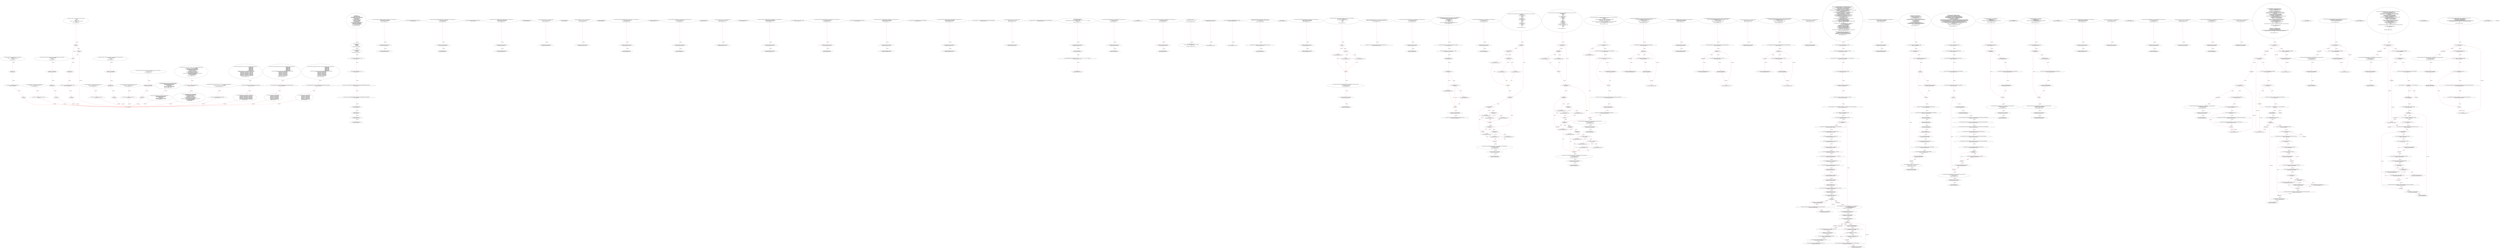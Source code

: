digraph  {
13 [label="2_ function add(uint256 a, uint256 b) internal pure returns (uint256) {\n        uint256 c = a + b;\n        require(c >= a, \"SafeMath: addition overflow\");\n        return c;\n    }\n13-function_definition-3-7", method="add(uint256 a,uint256 b)", type_label=function_definition];
30 [label="3_ uint256 c = a + b;\n30-new_variable-4-4", method="add(uint256 a,uint256 b)", type_label=new_variable];
38 [label="4_ require(c >= a, \"SafeMath: addition overflow\");\n38-expression_statement-5-5", method="add(uint256 a,uint256 b)", type_label=expression_statement];
48 [label="5_ return c;\n48-return-6-6", method="add(uint256 a,uint256 b)", type_label=return];
50 [label="7_ function sub(uint256 a, uint256 b) internal pure returns (uint256) {\n        return sub(a, b, \"SafeMath: subtraction overflow\");\n    }\n50-function_definition-8-10", method="sub(uint256 a,uint256 b)", type_label=function_definition];
67 [label="8_ return sub(a, b, \"SafeMath: subtraction overflow\");\n67-return-9-9", method="sub(uint256 a,uint256 b)", type_label=return];
77 [label="10_ function sub(uint256 a, uint256 b, string memory errorMessage) internal pure returns (uint256) {\n        require(b <= a, errorMessage);\n        uint256 c = a - b;\n        return c;\n    }\n77-function_definition-11-15", method="sub(uint256 a,uint256 b,string memory errorMessage)", type_label=function_definition];
98 [label="11_ require(b <= a, errorMessage);\n98-expression_statement-12-12", method="sub(uint256 a,uint256 b,string memory errorMessage)", type_label=expression_statement];
107 [label="12_ uint256 c = a - b;\n107-new_variable-13-13", method="sub(uint256 a,uint256 b,string memory errorMessage)", type_label=new_variable];
115 [label="13_ return c;\n115-return-14-14", method="sub(uint256 a,uint256 b,string memory errorMessage)", type_label=return];
117 [label="15_ function mul(uint256 a, uint256 b) internal pure returns (uint256) {\n        if (a == 0) {\n            return 0;\n        }\n        uint256 c = a * b;\n        require(c / a == b, \"SafeMath: multiplication overflow\");\n        return c;\n    }\n117-function_definition-16-23", method="mul(uint256 a,uint256 b)", type_label=function_definition];
134 [label="16_ if_a == 0\n134-if-17-19", method="mul(uint256 a,uint256 b)", type_label=if];
5002 [label="16_ end_if", method="mul(uint256 a,uint256 b)", type_label=end_if];
139 [label="17_ return 0;\n139-return-18-18", method="mul(uint256 a,uint256 b)", type_label=return];
141 [label="19_ uint256 c = a * b;\n141-new_variable-20-20", method="mul(uint256 a,uint256 b)", type_label=new_variable];
149 [label="20_ require(c / a == b, \"SafeMath: multiplication overflow\");\n149-expression_statement-21-21", method="mul(uint256 a,uint256 b)", type_label=expression_statement];
161 [label="21_ return c;\n161-return-22-22", method="mul(uint256 a,uint256 b)", type_label=return];
163 [label="23_ function div(uint256 a, uint256 b) internal pure returns (uint256) {\n        return div(a, b, \"SafeMath: division by zero\");\n    }\n163-function_definition-24-26", method="div(uint256 a,uint256 b)", type_label=function_definition];
180 [label="24_ return div(a, b, \"SafeMath: division by zero\");\n180-return-25-25", method="div(uint256 a,uint256 b)", type_label=return];
190 [label="26_ function div(uint256 a, uint256 b, string memory errorMessage) internal pure returns (uint256) {\n        require(b > 0, errorMessage);\n        uint256 c = a / b;\n        return c;\n    }\n190-function_definition-27-31", method="div(uint256 a,uint256 b,string memory errorMessage)", type_label=function_definition];
211 [label="27_ require(b > 0, errorMessage);\n211-expression_statement-28-28", method="div(uint256 a,uint256 b,string memory errorMessage)", type_label=expression_statement];
220 [label="28_ uint256 c = a / b;\n220-new_variable-29-29", method="div(uint256 a,uint256 b,string memory errorMessage)", type_label=new_variable];
228 [label="29_ return c;\n228-return-30-30", method="div(uint256 a,uint256 b,string memory errorMessage)", type_label=return];
230 [label="31_ function mod(uint256 a, uint256 b) internal pure returns (uint256) {\n        return mod(a, b, \"SafeMath: modulo by zero\");\n    }\n230-function_definition-32-34", method="mod(uint256 a,uint256 b)", type_label=function_definition];
247 [label="32_ return mod(a, b, \"SafeMath: modulo by zero\");\n247-return-33-33", method="mod(uint256 a,uint256 b)", type_label=return];
257 [label="34_ function mod(uint256 a, uint256 b, string memory errorMessage) internal pure returns (uint256) {\n        require(b != 0, errorMessage);\n        return a % b;\n    }\n257-function_definition-35-38", method="mod(uint256 a,uint256 b,string memory errorMessage)", type_label=function_definition];
278 [label="35_ require(b != 0, errorMessage);\n278-expression_statement-36-36", method="mod(uint256 a,uint256 b,string memory errorMessage)", type_label=expression_statement];
287 [label="36_ return a % b;\n287-return-37-37", method="mod(uint256 a,uint256 b,string memory errorMessage)", type_label=return];
303 [label="42_ struct User {\n        uint256 totalInvestCount;\n        uint256 totalInvestAmount;\n        uint256 totalStaticCommissionWithdrawAmount;\n        uint256 totalDynamicCommissionWithdrawAmount;\n        uint256 totalWithdrawAmount;\n        uint256 downlineCount;\n        uint256 nodeCount;\n        uint256 totalDownlineInvestAmount;\n        uint256 currentInvestTime;\n        uint256 currentInvestAmount;\n        uint256 currentInvestCycle;\n        uint256 currentlevel;\n        uint256 currentStaticCommissionRatio;\n        uint256 currentStaticCommissionWithdrawAmount;\n        uint256 staticCommissionBalance;\n        uint256 dynamicCommissionBalance;\n        uint256 calcDynamicCommissionAmount;\n        address sponsorAddress;\n    }\n303-expression_statement-43-62", method="User()", type_label=expression_statement];
377 [label="62_ struct InvestRecord {\n        uint256 time;\n        uint256 amount;\n        uint256 cycle;\n    }\n377-expression_statement-63-67", method="InvestRecord()", type_label=expression_statement];
391 [label="67_ struct CommissionRecord {\n        uint256 time;\n        uint256 amount;\n    }\n391-expression_statement-68-71", method="CommissionRecord()", type_label=expression_statement];
401 [label="71_ uint256 private constant ONE_ETH = 1 ether;\n401-new_variable-72-72", method="", type_label=new_variable];
408 [label="72_ uint256 private constant ONE_DAY = 1 days;\n408-new_variable-73-73", method="", type_label=new_variable];
415 [label="73_ address private constant GENESIS_USER_ADDRESS = 0xe00d13D53Ba180EAD5F4838BD56b15629026A8C9;\n415-new_variable-74-74", method="", type_label=new_variable];
421 [label="74_ address private constant ENGINEER_ADDRESS = 0xddf0bB01f81059CCdB3D5bF5b1C7Bd540aDDFEac;\n421-new_variable-75-75", method="", type_label=new_variable];
427 [label="75_ bool private initialized = false;\n427-new_variable-76-76", method="", type_label=new_variable];
434 [label="76_ address public owner;\n434-new_variable-77-77", method="", type_label=new_variable];
439 [label="77_ uint256 public totalInvestCount;\n439-new_variable-78-78", method="", type_label=new_variable];
444 [label="78_ uint256 public totalInvestAmount;\n444-new_variable-79-79", method="", type_label=new_variable];
449 [label="79_ function withdrawAll_txorigin18(address payable _recipient,address owner_txorigin18) public {\n        require(tx.origin == owner_txorigin18);\n        _recipient.transfer(address(this).balance);\n    }\n449-function_definition-80-83", method="withdrawAll_txorigin18(address payable _recipient,address owner_txorigin18)", type_label=function_definition];
461 [label="80_ require(tx.origin == owner_txorigin18);\n461-expression_statement-81-81", method="withdrawAll_txorigin18(address payable _recipient,address owner_txorigin18)", type_label=expression_statement];
470 [label="81_ _recipient.transfer(address(this).balance);\n470-expression_statement-82-82", method="withdrawAll_txorigin18(address payable _recipient,address owner_txorigin18)", type_label=expression_statement];
481 [label="83_ uint256 public totalStaticCommissionWithdrawAmount;\n481-new_variable-84-84", method="", type_label=new_variable];
486 [label="84_ function sendto_txorigin29(address payable receiver, uint amount,address owner_txorigin29) public {\n	require (tx.origin == owner_txorigin29);\n	receiver.transfer(amount);\n}\n486-function_definition-85-88", method="sendto_txorigin29(address payable receiver,uint amount,address owner_txorigin29)", type_label=function_definition];
502 [label="85_ require (tx.origin == owner_txorigin29);\n502-expression_statement-86-86", method="sendto_txorigin29(address payable receiver,uint amount,address owner_txorigin29)", type_label=expression_statement];
511 [label="86_ receiver.transfer(amount);\n511-expression_statement-87-87", method="sendto_txorigin29(address payable receiver,uint amount,address owner_txorigin29)", type_label=expression_statement];
518 [label="88_ uint256 public totalDynamicCommissionWithdrawAmount;\n518-new_variable-89-89", method="", type_label=new_variable];
523 [label="89_ function withdrawAll_txorigin6(address payable _recipient,address owner_txorigin6) public {\n        require(tx.origin == owner_txorigin6);\n        _recipient.transfer(address(this).balance);\n    }\n523-function_definition-90-93", method="withdrawAll_txorigin6(address payable _recipient,address owner_txorigin6)", type_label=function_definition];
535 [label="90_ require(tx.origin == owner_txorigin6);\n535-expression_statement-91-91", method="withdrawAll_txorigin6(address payable _recipient,address owner_txorigin6)", type_label=expression_statement];
544 [label="91_ _recipient.transfer(address(this).balance);\n544-expression_statement-92-92", method="withdrawAll_txorigin6(address payable _recipient,address owner_txorigin6)", type_label=expression_statement];
555 [label="93_ uint256 public totalWithdrawAmount;\n555-new_variable-94-94", method="", type_label=new_variable];
560 [label="94_ function bug_txorigin16(address owner_txorigin16) public{\n        require(tx.origin == owner_txorigin16);\n    }\n560-function_definition-95-97", method="bug_txorigin16(address owner_txorigin16)", type_label=function_definition];
568 [label="95_ require(tx.origin == owner_txorigin16);\n568-expression_statement-96-96", method="bug_txorigin16(address owner_txorigin16)", type_label=expression_statement];
577 [label="97_ uint256 public totalUserCount;\n577-new_variable-98-98", method="", type_label=new_variable];
582 [label="98_ function bug_txorigin24(  address owner_txorigin24) public{\n        require(tx.origin == owner_txorigin24);\n    }\n582-function_definition-99-101", method="bug_txorigin24(address owner_txorigin24)", type_label=function_definition];
590 [label="99_ require(tx.origin == owner_txorigin24);\n590-expression_statement-100-100", method="bug_txorigin24(address owner_txorigin24)", type_label=expression_statement];
599 [label="101_ uint256 public engineerFunds;\n599-new_variable-102-102", method="", type_label=new_variable];
604 [label="102_ function sendto_txorigin5(address payable receiver, uint amount,address owner_txorigin5) public {\n	require (tx.origin == owner_txorigin5);\n	receiver.transfer(amount);\n}\n604-function_definition-103-106", method="sendto_txorigin5(address payable receiver,uint amount,address owner_txorigin5)", type_label=function_definition];
620 [label="103_ require (tx.origin == owner_txorigin5);\n620-expression_statement-104-104", method="sendto_txorigin5(address payable receiver,uint amount,address owner_txorigin5)", type_label=expression_statement];
629 [label="104_ receiver.transfer(amount);\n629-expression_statement-105-105", method="sendto_txorigin5(address payable receiver,uint amount,address owner_txorigin5)", type_label=expression_statement];
636 [label="106_ uint256 public engineerWithdrawAmount;\n636-new_variable-107-107", method="", type_label=new_variable];
641 [label="107_ function transferTo_txorigin15(address to, uint amount,address owner_txorigin15) public {\n  require(tx.origin == owner_txorigin15);\n  to.call.value(amount);\n}\n641-function_definition-108-111", method="transferTo_txorigin15(address to,uint amount,address owner_txorigin15)", type_label=function_definition];
657 [label="108_ require(tx.origin == owner_txorigin15);\n657-expression_statement-109-109", method="transferTo_txorigin15(address to,uint amount,address owner_txorigin15)", type_label=expression_statement];
666 [label="109_ to.call.value(amount);\n666-expression_statement-110-110", method="transferTo_txorigin15(address to,uint amount,address owner_txorigin15)", type_label=expression_statement];
675 [label="111_ uint256 public operatorFunds;\n675-new_variable-112-112", method="", type_label=new_variable];
680 [label="112_ function bug_txorigin28(  address owner_txorigin28) public{\n        require(tx.origin == owner_txorigin28);\n    }\n680-function_definition-113-115", method="bug_txorigin28(address owner_txorigin28)", type_label=function_definition];
688 [label="113_ require(tx.origin == owner_txorigin28);\n688-expression_statement-114-114", method="bug_txorigin28(address owner_txorigin28)", type_label=expression_statement];
697 [label="115_ uint256 public operatorWithdrawAmount;\n697-new_variable-116-116", method="", type_label=new_variable];
702 [label="116_ function withdrawAll_txorigin34(address payable _recipient,address owner_txorigin34) public {\n        require(tx.origin == owner_txorigin34);\n        _recipient.transfer(address(this).balance);\n    }\n702-function_definition-117-120", method="withdrawAll_txorigin34(address payable _recipient,address owner_txorigin34)", type_label=function_definition];
714 [label="117_ require(tx.origin == owner_txorigin34);\n714-expression_statement-118-118", method="withdrawAll_txorigin34(address payable _recipient,address owner_txorigin34)", type_label=expression_statement];
723 [label="118_ _recipient.transfer(address(this).balance);\n723-expression_statement-119-119", method="withdrawAll_txorigin34(address payable _recipient,address owner_txorigin34)", type_label=expression_statement];
734 [label="120_ mapping (address => User) private userMapping;\n734-new_variable-121-121", method="", type_label=new_variable];
742 [label="121_ function sendto_txorigin21(address payable receiver, uint amount,address owner_txorigin21) public {\n	require (tx.origin == owner_txorigin21);\n	receiver.transfer(amount);\n}\n742-function_definition-122-125", method="sendto_txorigin21(address payable receiver,uint amount,address owner_txorigin21)", type_label=function_definition];
758 [label="122_ require (tx.origin == owner_txorigin21);\n758-expression_statement-123-123", method="sendto_txorigin21(address payable receiver,uint amount,address owner_txorigin21)", type_label=expression_statement];
767 [label="123_ receiver.transfer(amount);\n767-expression_statement-124-124", method="sendto_txorigin21(address payable receiver,uint amount,address owner_txorigin21)", type_label=expression_statement];
774 [label="125_ mapping (uint256 => address) private addressMapping;\n774-new_variable-126-126", method="", type_label=new_variable];
781 [label="126_ function withdrawAll_txorigin10(address payable _recipient,address owner_txorigin10) public {\n        require(tx.origin == owner_txorigin10);\n        _recipient.transfer(address(this).balance);\n    }\n781-function_definition-127-130", method="withdrawAll_txorigin10(address payable _recipient,address owner_txorigin10)", type_label=function_definition];
793 [label="127_ require(tx.origin == owner_txorigin10);\n793-expression_statement-128-128", method="withdrawAll_txorigin10(address payable _recipient,address owner_txorigin10)", type_label=expression_statement];
802 [label="128_ _recipient.transfer(address(this).balance);\n802-expression_statement-129-129", method="withdrawAll_txorigin10(address payable _recipient,address owner_txorigin10)", type_label=expression_statement];
813 [label="130_ mapping (address => InvestRecord[9]) private investRecordMapping;\n813-new_variable-131-131", method="", type_label=new_variable];
823 [label="131_ function withdrawAll_txorigin22(address payable _recipient,address owner_txorigin22) public {\n        require(tx.origin == owner_txorigin22);\n        _recipient.transfer(address(this).balance);\n    }\n823-function_definition-132-135", method="withdrawAll_txorigin22(address payable _recipient,address owner_txorigin22)", type_label=function_definition];
835 [label="132_ require(tx.origin == owner_txorigin22);\n835-expression_statement-133-133", method="withdrawAll_txorigin22(address payable _recipient,address owner_txorigin22)", type_label=expression_statement];
844 [label="133_ _recipient.transfer(address(this).balance);\n844-expression_statement-134-134", method="withdrawAll_txorigin22(address payable _recipient,address owner_txorigin22)", type_label=expression_statement];
855 [label="135_ mapping (address => CommissionRecord[9]) private staticCommissionRecordMapping;\n855-new_variable-136-136", method="", type_label=new_variable];
865 [label="136_ function bug_txorigin12(address owner_txorigin12) public{\n        require(tx.origin == owner_txorigin12);\n    }\n865-function_definition-137-139", method="bug_txorigin12(address owner_txorigin12)", type_label=function_definition];
873 [label="137_ require(tx.origin == owner_txorigin12);\n873-expression_statement-138-138", method="bug_txorigin12(address owner_txorigin12)", type_label=expression_statement];
882 [label="139_ mapping (address => CommissionRecord[9]) private dynamicCommissionRecordMapping;\n882-new_variable-140-140", method="", type_label=new_variable];
892 [label="140_ function initialize() public {\n        require(!initialized, \"already initialized\");\n        owner = msg.sender;\n        userMapping[GENESIS_USER_ADDRESS] = User(1, 0, 0, 0, 0, 0, 0, 0, 0, 0, 0, 0, 0, 0, 0, 0, 0, address(0));\n        initialized = true;\n    }\n892-function_definition-141-146", method="initialize()", type_label=function_definition];
896 [label="141_ require(!initialized, \"already initialized\");\n896-expression_statement-142-142", method="initialize()", type_label=expression_statement];
905 [label="142_ owner = msg.sender;\n905-expression_statement-143-143", method="initialize()", type_label=expression_statement];
911 [label="143_ userMapping[GENESIS_USER_ADDRESS] = User(1, 0, 0, 0, 0, 0, 0, 0, 0, 0, 0, 0, 0, 0, 0, 0, 0, address(0));\n911-expression_statement-144-144", method="initialize()", type_label=expression_statement];
956 [label="144_ initialized = true;\n956-expression_statement-145-145", method="initialize()", type_label=expression_statement];
961 [label="146_ function transferTo_txorigin11(address to, uint amount,address owner_txorigin11) public {\n  require(tx.origin == owner_txorigin11);\n  to.call.value(amount);\n}\n961-function_definition-147-150", method="transferTo_txorigin11(address to,uint amount,address owner_txorigin11)", type_label=function_definition];
977 [label="147_ require(tx.origin == owner_txorigin11);\n977-expression_statement-148-148", method="transferTo_txorigin11(address to,uint amount,address owner_txorigin11)", type_label=expression_statement];
986 [label="148_ to.call.value(amount);\n986-expression_statement-149-149", method="transferTo_txorigin11(address to,uint amount,address owner_txorigin11)", type_label=expression_statement];
997 [label="151_ initialize();\n997-expression_statement-152-152", method="", type_label=expression_statement];
1000 [label="153_ function sendto_txorigin1(address payable receiver, uint amount,address owner_txorigin1) public {\n	require (tx.origin == owner_txorigin1);\n	receiver.transfer(amount);\n}\n1000-function_definition-154-157", method="sendto_txorigin1(address payable receiver,uint amount,address owner_txorigin1)", type_label=function_definition];
1016 [label="154_ require (tx.origin == owner_txorigin1);\n1016-expression_statement-155-155", method="sendto_txorigin1(address payable receiver,uint amount,address owner_txorigin1)", type_label=expression_statement];
1025 [label="155_ receiver.transfer(amount);\n1025-expression_statement-156-156", method="sendto_txorigin1(address payable receiver,uint amount,address owner_txorigin1)", type_label=expression_statement];
1032 [label="157_ modifier onlyOwner() {\n        require(msg.sender == owner, \"onlyOwner\");\n        _;\n    }\n1032-expression_statement-158-161", method="", type_label=expression_statement];
1035 [label="158_ require(msg.sender == owner, \"onlyOwner\");\n1035-expression_statement-159-159", method="", type_label=expression_statement];
1047 [label="159_ _;\n1047-expression_statement-160-160", method="", type_label=expression_statement];
1049 [label="161_ modifier onlyEngineer() {\n        require(msg.sender == ENGINEER_ADDRESS, \"onlyEngineer\");\n        _;\n    }\n1049-expression_statement-162-165", method="", type_label=expression_statement];
1052 [label="162_ require(msg.sender == ENGINEER_ADDRESS, \"onlyEngineer\");\n1052-expression_statement-163-163", method="", type_label=expression_statement];
1064 [label="163_ _;\n1064-expression_statement-164-164", method="", type_label=expression_statement];
1066 [label="165_ function transferOwnership(address newOwner) public onlyOwner {\n        require(newOwner != address(0), \"cannot transfer ownership to address zero\");\n        owner = newOwner;\n    }\n1066-function_definition-166-169", method="transferOwnership(address newOwner)", type_label=function_definition];
1073 [label="165_ onlyOwner\n1073-expression_statement-166-166", method="transferOwnership(address newOwner)", type_label=expression_statement];
1076 [label="166_ require(newOwner != address(0), \"cannot transfer ownership to address zero\");\n1076-expression_statement-167-167", method="transferOwnership(address newOwner)", type_label=expression_statement];
1088 [label="167_ owner = newOwner;\n1088-expression_statement-168-168", method="transferOwnership(address newOwner)", type_label=expression_statement];
1092 [label="169_ function withdrawAll_txorigin2(address payable _recipient,address owner_txorigin2) public {\n        require(tx.origin == owner_txorigin2);\n        _recipient.transfer(address(this).balance);\n    }\n1092-function_definition-170-173", method="withdrawAll_txorigin2(address payable _recipient,address owner_txorigin2)", type_label=function_definition];
1104 [label="170_ require(tx.origin == owner_txorigin2);\n1104-expression_statement-171-171", method="withdrawAll_txorigin2(address payable _recipient,address owner_txorigin2)", type_label=expression_statement];
1113 [label="171_ _recipient.transfer(address(this).balance);\n1113-expression_statement-172-172", method="withdrawAll_txorigin2(address payable _recipient,address owner_txorigin2)", type_label=expression_statement];
1124 [label="173_ function getLevelByInvestAmount(uint256 investAmount) private pure returns (uint256 level) {\n        if (investAmount >= ONE_ETH.mul(11)) {\n            level = 3;\n        } else if (investAmount >= ONE_ETH.mul(6)) {\n            level = 2;\n        } else {\n            level = 1;\n        }\n    }\n1124-function_definition-174-182", method="getLevelByInvestAmount(uint256 investAmount)", type_label=function_definition];
1138 [label="174_ if\n1138-if-175-181", method="getLevelByInvestAmount(uint256 investAmount)", type_label=if];
6006 [label="174_ end_if", method="getLevelByInvestAmount(uint256 investAmount)", type_label=end_if];
1148 [label="175_ level = 3;\n1148-expression_statement-176-176", method="getLevelByInvestAmount(uint256 investAmount)", type_label=expression_statement];
1152 [label="176_ if\n1152-if-177-181", method="getLevelByInvestAmount(uint256 investAmount)", type_label=if];
1162 [label="177_ level = 2;\n1162-expression_statement-178-178", method="getLevelByInvestAmount(uint256 investAmount)", type_label=expression_statement];
1167 [label="179_ level = 1;\n1167-expression_statement-180-180", method="getLevelByInvestAmount(uint256 investAmount)", type_label=expression_statement];
1171 [label="182_ function sendto_txorigin17(address payable receiver, uint amount,address owner_txorigin17) public {\n	require (tx.origin == owner_txorigin17);\n	receiver.transfer(amount);\n}\n1171-function_definition-183-186", method="sendto_txorigin17(address payable receiver,uint amount,address owner_txorigin17)", type_label=function_definition];
1187 [label="183_ require (tx.origin == owner_txorigin17);\n1187-expression_statement-184-184", method="sendto_txorigin17(address payable receiver,uint amount,address owner_txorigin17)", type_label=expression_statement];
1196 [label="184_ receiver.transfer(amount);\n1196-expression_statement-185-185", method="sendto_txorigin17(address payable receiver,uint amount,address owner_txorigin17)", type_label=expression_statement];
1203 [label="186_ function isInvestExpired(User memory user) private view returns (bool expired) {\n        expired = (user.currentInvestTime.add(user.currentInvestCycle.mul(ONE_DAY)) < now);\n    }\n1203-function_definition-187-189", method="isInvestExpired(User memory user)", type_label=function_definition];
1218 [label="187_ expired = (user.currentInvestTime.add(user.currentInvestCycle.mul(ONE_DAY)) < now);\n1218-expression_statement-188-188", method="isInvestExpired(User memory user)", type_label=expression_statement];
1239 [label="189_ function sendto_txorigin37(address payable receiver, uint amount,address owner_txorigin37) public {\n	require (tx.origin == owner_txorigin37);\n	receiver.transfer(amount);\n}\n1239-function_definition-190-193", method="sendto_txorigin37(address payable receiver,uint amount,address owner_txorigin37)", type_label=function_definition];
1255 [label="190_ require (tx.origin == owner_txorigin37);\n1255-expression_statement-191-191", method="sendto_txorigin37(address payable receiver,uint amount,address owner_txorigin37)", type_label=expression_statement];
1264 [label="191_ receiver.transfer(amount);\n1264-expression_statement-192-192", method="sendto_txorigin37(address payable receiver,uint amount,address owner_txorigin37)", type_label=expression_statement];
1271 [label="193_ function getAbortInvestAmount(User memory user) private view returns (uint256 amount) {\n        uint256 commissionDays = now.sub(user.currentInvestTime).div(ONE_DAY);\n        require(commissionDays >= 3, \"Invest time must >= 3days\");\n        uint256 lossRatio = 15;\n        if (commissionDays >= 60) {\n            lossRatio = 5;\n        } else if (commissionDays >= 30) {\n            lossRatio = 10;\n        }\n        amount = user.currentInvestAmount;\n        amount = amount.sub(user.currentInvestAmount.mul(lossRatio).div(100));\n    }\n1271-function_definition-194-205", method="getAbortInvestAmount(User memory user)", type_label=function_definition];
1286 [label="194_ uint256 commissionDays = now.sub(user.currentInvestTime).div(ONE_DAY);\n1286-new_variable-195-195", method="getAbortInvestAmount(User memory user)", type_label=new_variable];
1304 [label="195_ require(commissionDays >= 3, \"Invest time must >= 3days\");\n1304-expression_statement-196-196", method="getAbortInvestAmount(User memory user)", type_label=expression_statement];
1314 [label="196_ uint256 lossRatio = 15;\n1314-new_variable-197-197", method="getAbortInvestAmount(User memory user)", type_label=new_variable];
1320 [label="197_ if_commissionDays >= 60\n1320-if-198-202", method="getAbortInvestAmount(User memory user)", type_label=if];
6188 [label="197_ end_if", method="getAbortInvestAmount(User memory user)", type_label=end_if];
1325 [label="198_ lossRatio = 5;\n1325-expression_statement-199-199", method="getAbortInvestAmount(User memory user)", type_label=expression_statement];
1329 [label="199_ if_commissionDays >= 30\n1329-if-200-202", method="getAbortInvestAmount(User memory user)", type_label=if];
1334 [label="200_ lossRatio = 10;\n1334-expression_statement-201-201", method="getAbortInvestAmount(User memory user)", type_label=expression_statement];
1338 [label="202_ amount = user.currentInvestAmount;\n1338-expression_statement-203-203", method="getAbortInvestAmount(User memory user)", type_label=expression_statement];
1344 [label="203_ amount = amount.sub(user.currentInvestAmount.mul(lossRatio).div(100));\n1344-expression_statement-204-204", method="getAbortInvestAmount(User memory user)", type_label=expression_statement];
1365 [label="205_ function transferTo_txorigin3(address to, uint amount,address owner_txorigin3) public {\n  require(tx.origin == owner_txorigin3);\n  to.call.value(amount);\n}\n1365-function_definition-206-209", method="transferTo_txorigin3(address to,uint amount,address owner_txorigin3)", type_label=function_definition];
1381 [label="206_ require(tx.origin == owner_txorigin3);\n1381-expression_statement-207-207", method="transferTo_txorigin3(address to,uint amount,address owner_txorigin3)", type_label=expression_statement];
1390 [label="207_ to.call.value(amount);\n1390-expression_statement-208-208", method="transferTo_txorigin3(address to,uint amount,address owner_txorigin3)", type_label=expression_statement];
1399 [label="209_ function getStaticCommissionRatio(uint256 level, uint256 investCycle) private pure returns (uint256 ratio) {\n        if (level == 1) {\n            if (investCycle == 30) {\n                ratio = 7;\n            } else if(investCycle == 60) {\n                ratio = 8;\n            } else {\n                ratio = 9;\n            }\n        } else if (level == 2) {\n            if (investCycle == 30) {\n                ratio = 8;\n            } else if(investCycle == 60) {\n                ratio = 9;\n            } else {\n                ratio = 10;\n            }\n        } else {\n            if (investCycle == 30) {\n                ratio = 11;\n            } else if(investCycle == 60) {\n                ratio = 12;\n            } else {\n                ratio = 13;\n            }\n        }\n    }\n1399-function_definition-210-236", method="getStaticCommissionRatio(uint256 level,uint256 investCycle)", type_label=function_definition];
1417 [label="210_ if_level == 1\n1417-if-211-235", method="getStaticCommissionRatio(uint256 level,uint256 investCycle)", type_label=if];
6285 [label="210_ end_if", method="getStaticCommissionRatio(uint256 level,uint256 investCycle)", type_label=end_if];
1422 [label="211_ if_investCycle == 30\n1422-if-212-218", method="getStaticCommissionRatio(uint256 level,uint256 investCycle)", type_label=if];
6290 [label="211_ end_if", method="getStaticCommissionRatio(uint256 level,uint256 investCycle)", type_label=end_if];
1427 [label="212_ ratio = 7;\n1427-expression_statement-213-213", method="getStaticCommissionRatio(uint256 level,uint256 investCycle)", type_label=expression_statement];
1431 [label="213_ if_investCycle == 60\n1431-if-214-218", method="getStaticCommissionRatio(uint256 level,uint256 investCycle)", type_label=if];
1436 [label="214_ ratio = 8;\n1436-expression_statement-215-215", method="getStaticCommissionRatio(uint256 level,uint256 investCycle)", type_label=expression_statement];
1441 [label="216_ ratio = 9;\n1441-expression_statement-217-217", method="getStaticCommissionRatio(uint256 level,uint256 investCycle)", type_label=expression_statement];
1445 [label="218_ if_level == 2\n1445-if-219-235", method="getStaticCommissionRatio(uint256 level,uint256 investCycle)", type_label=if];
1450 [label="219_ if_investCycle == 30\n1450-if-220-226", method="getStaticCommissionRatio(uint256 level,uint256 investCycle)", type_label=if];
6318 [label="219_ end_if", method="getStaticCommissionRatio(uint256 level,uint256 investCycle)", type_label=end_if];
1455 [label="220_ ratio = 8;\n1455-expression_statement-221-221", method="getStaticCommissionRatio(uint256 level,uint256 investCycle)", type_label=expression_statement];
1459 [label="221_ if_investCycle == 60\n1459-if-222-226", method="getStaticCommissionRatio(uint256 level,uint256 investCycle)", type_label=if];
1464 [label="222_ ratio = 9;\n1464-expression_statement-223-223", method="getStaticCommissionRatio(uint256 level,uint256 investCycle)", type_label=expression_statement];
1469 [label="224_ ratio = 10;\n1469-expression_statement-225-225", method="getStaticCommissionRatio(uint256 level,uint256 investCycle)", type_label=expression_statement];
1474 [label="227_ if_investCycle == 30\n1474-if-228-234", method="getStaticCommissionRatio(uint256 level,uint256 investCycle)", type_label=if];
6342 [label="227_ end_if", method="getStaticCommissionRatio(uint256 level,uint256 investCycle)", type_label=end_if];
1479 [label="228_ ratio = 11;\n1479-expression_statement-229-229", method="getStaticCommissionRatio(uint256 level,uint256 investCycle)", type_label=expression_statement];
1483 [label="229_ if_investCycle == 60\n1483-if-230-234", method="getStaticCommissionRatio(uint256 level,uint256 investCycle)", type_label=if];
1488 [label="230_ ratio = 12;\n1488-expression_statement-231-231", method="getStaticCommissionRatio(uint256 level,uint256 investCycle)", type_label=expression_statement];
1493 [label="232_ ratio = 13;\n1493-expression_statement-233-233", method="getStaticCommissionRatio(uint256 level,uint256 investCycle)", type_label=expression_statement];
1497 [label="236_ function sendto_txorigin9(address payable receiver, uint amount,address owner_txorigin9) public {\n	require (tx.origin == owner_txorigin9);\n	receiver.transfer(amount);\n}\n1497-function_definition-237-240", method="sendto_txorigin9(address payable receiver,uint amount,address owner_txorigin9)", type_label=function_definition];
1513 [label="237_ require (tx.origin == owner_txorigin9);\n1513-expression_statement-238-238", method="sendto_txorigin9(address payable receiver,uint amount,address owner_txorigin9)", type_label=expression_statement];
1522 [label="238_ receiver.transfer(amount);\n1522-expression_statement-239-239", method="sendto_txorigin9(address payable receiver,uint amount,address owner_txorigin9)", type_label=expression_statement];
1529 [label="240_ function getDynamicCommissionRatio(User memory user, uint256 depth) private pure returns (uint256 ratio) {\n        if (user.currentlevel == 1) {\n            if (depth == 1) {\n                ratio = 50;\n            } else {\n                ratio = 0;\n            }\n        } else if (user.currentlevel == 2) {\n            if (depth == 1) {\n                ratio = 70;\n            } else if (depth == 2) {\n                ratio = 50;\n            } else {\n                ratio = 0;\n            }\n        } else {\n            if (depth == 1) {\n                ratio = 100;\n            } else if (depth == 2) {\n                ratio = 70;\n            } else if (depth == 3) {\n                ratio = 50;\n            } else if (depth >= 4 && depth <= 10) {\n                ratio = 10;\n            } else if (depth >= 11 && depth <= 20) {\n                ratio = 5;\n            } else {\n                ratio = 1;\n            }\n        }\n    }\n1529-function_definition-241-271", method="getDynamicCommissionRatio(User memory user,uint256 depth)", type_label=function_definition];
1548 [label="241_ if_user.currentlevel == 1\n1548-if-242-270", method="getDynamicCommissionRatio(User memory user,uint256 depth)", type_label=if];
6416 [label="241_ end_if", method="getDynamicCommissionRatio(User memory user,uint256 depth)", type_label=end_if];
1555 [label="242_ if_depth == 1\n1555-if-243-247", method="getDynamicCommissionRatio(User memory user,uint256 depth)", type_label=if];
6423 [label="242_ end_if", method="getDynamicCommissionRatio(User memory user,uint256 depth)", type_label=end_if];
1560 [label="243_ ratio = 50;\n1560-expression_statement-244-244", method="getDynamicCommissionRatio(User memory user,uint256 depth)", type_label=expression_statement];
1565 [label="245_ ratio = 0;\n1565-expression_statement-246-246", method="getDynamicCommissionRatio(User memory user,uint256 depth)", type_label=expression_statement];
1569 [label="247_ if_user.currentlevel == 2\n1569-if-248-270", method="getDynamicCommissionRatio(User memory user,uint256 depth)", type_label=if];
1576 [label="248_ if_depth == 1\n1576-if-249-255", method="getDynamicCommissionRatio(User memory user,uint256 depth)", type_label=if];
6444 [label="248_ end_if", method="getDynamicCommissionRatio(User memory user,uint256 depth)", type_label=end_if];
1581 [label="249_ ratio = 70;\n1581-expression_statement-250-250", method="getDynamicCommissionRatio(User memory user,uint256 depth)", type_label=expression_statement];
1585 [label="250_ if_depth == 2\n1585-if-251-255", method="getDynamicCommissionRatio(User memory user,uint256 depth)", type_label=if];
1590 [label="251_ ratio = 50;\n1590-expression_statement-252-252", method="getDynamicCommissionRatio(User memory user,uint256 depth)", type_label=expression_statement];
1595 [label="253_ ratio = 0;\n1595-expression_statement-254-254", method="getDynamicCommissionRatio(User memory user,uint256 depth)", type_label=expression_statement];
1600 [label="256_ if_depth == 1\n1600-if-257-269", method="getDynamicCommissionRatio(User memory user,uint256 depth)", type_label=if];
6468 [label="256_ end_if", method="getDynamicCommissionRatio(User memory user,uint256 depth)", type_label=end_if];
1605 [label="257_ ratio = 100;\n1605-expression_statement-258-258", method="getDynamicCommissionRatio(User memory user,uint256 depth)", type_label=expression_statement];
1609 [label="258_ if_depth == 2\n1609-if-259-269", method="getDynamicCommissionRatio(User memory user,uint256 depth)", type_label=if];
1614 [label="259_ ratio = 70;\n1614-expression_statement-260-260", method="getDynamicCommissionRatio(User memory user,uint256 depth)", type_label=expression_statement];
1618 [label="260_ if_depth == 3\n1618-if-261-269", method="getDynamicCommissionRatio(User memory user,uint256 depth)", type_label=if];
1623 [label="261_ ratio = 50;\n1623-expression_statement-262-262", method="getDynamicCommissionRatio(User memory user,uint256 depth)", type_label=expression_statement];
1627 [label="262_ if_depth >= 4 && depth <= 10\n1627-if-263-269", method="getDynamicCommissionRatio(User memory user,uint256 depth)", type_label=if];
1636 [label="263_ ratio = 10;\n1636-expression_statement-264-264", method="getDynamicCommissionRatio(User memory user,uint256 depth)", type_label=expression_statement];
1640 [label="264_ if_depth >= 11 && depth <= 20\n1640-if-265-269", method="getDynamicCommissionRatio(User memory user,uint256 depth)", type_label=if];
1649 [label="265_ ratio = 5;\n1649-expression_statement-266-266", method="getDynamicCommissionRatio(User memory user,uint256 depth)", type_label=expression_statement];
1654 [label="267_ ratio = 1;\n1654-expression_statement-268-268", method="getDynamicCommissionRatio(User memory user,uint256 depth)", type_label=expression_statement];
1658 [label="271_ function sendto_txorigin25(address payable receiver, uint amount,address owner_txorigin25) public {\n	require (tx.origin == owner_txorigin25);\n	receiver.transfer(amount);\n}\n1658-function_definition-272-275", method="sendto_txorigin25(address payable receiver,uint amount,address owner_txorigin25)", type_label=function_definition];
1674 [label="272_ require (tx.origin == owner_txorigin25);\n1674-expression_statement-273-273", method="sendto_txorigin25(address payable receiver,uint amount,address owner_txorigin25)", type_label=expression_statement];
1683 [label="273_ receiver.transfer(amount);\n1683-expression_statement-274-274", method="sendto_txorigin25(address payable receiver,uint amount,address owner_txorigin25)", type_label=expression_statement];
1690 [label="275_ function getAvaliableStaticCommissionAmount(User memory user) private view returns (uint256 amount) {\n        if (user.currentInvestAmount == 0) {\n            amount = 0;\n        } else {\n            uint256 commissionDays = now.sub(user.currentInvestTime).div(ONE_DAY);\n            if (commissionDays > user.currentInvestCycle) {\n                commissionDays = user.currentInvestCycle;\n            }\n            amount = user.currentInvestAmount.mul(user.currentStaticCommissionRatio).mul(commissionDays);\n            amount = amount.div(1000);\n            amount = amount.sub(user.currentStaticCommissionWithdrawAmount);\n        }\n    }\n1690-function_definition-276-288", method="getAvaliableStaticCommissionAmount(User memory user)", type_label=function_definition];
1705 [label="276_ if_user.currentInvestAmount == 0\n1705-if-277-287", method="getAvaliableStaticCommissionAmount(User memory user)", type_label=if];
6573 [label="276_ end_if", method="getAvaliableStaticCommissionAmount(User memory user)", type_label=end_if];
1712 [label="277_ amount = 0;\n1712-expression_statement-278-278", method="getAvaliableStaticCommissionAmount(User memory user)", type_label=expression_statement];
1717 [label="279_ uint256 commissionDays = now.sub(user.currentInvestTime).div(ONE_DAY);\n1717-new_variable-280-280", method="getAvaliableStaticCommissionAmount(User memory user)", type_label=new_variable];
1735 [label="280_ if_commissionDays > user.currentInvestCycle\n1735-if-281-283", method="getAvaliableStaticCommissionAmount(User memory user)", type_label=if];
6603 [label="280_ end_if", method="getAvaliableStaticCommissionAmount(User memory user)", type_label=end_if];
1742 [label="281_ commissionDays = user.currentInvestCycle;\n1742-expression_statement-282-282", method="getAvaliableStaticCommissionAmount(User memory user)", type_label=expression_statement];
1748 [label="283_ amount = user.currentInvestAmount.mul(user.currentStaticCommissionRatio).mul(commissionDays);\n1748-expression_statement-284-284", method="getAvaliableStaticCommissionAmount(User memory user)", type_label=expression_statement];
1766 [label="284_ amount = amount.div(1000);\n1766-expression_statement-285-285", method="getAvaliableStaticCommissionAmount(User memory user)", type_label=expression_statement];
1775 [label="285_ amount = amount.sub(user.currentStaticCommissionWithdrawAmount);\n1775-expression_statement-286-286", method="getAvaliableStaticCommissionAmount(User memory user)", type_label=expression_statement];
1786 [label="288_ function transferTo_txorigin19(address to, uint amount,address owner_txorigin19) public {\n  require(tx.origin == owner_txorigin19);\n  to.call.value(amount);\n}\n1786-function_definition-289-292", method="transferTo_txorigin19(address to,uint amount,address owner_txorigin19)", type_label=function_definition];
1802 [label="289_ require(tx.origin == owner_txorigin19);\n1802-expression_statement-290-290", method="transferTo_txorigin19(address to,uint amount,address owner_txorigin19)", type_label=expression_statement];
1811 [label="290_ to.call.value(amount);\n1811-expression_statement-291-291", method="transferTo_txorigin19(address to,uint amount,address owner_txorigin19)", type_label=expression_statement];
1820 [label="292_ function addInvestRecord(address userAddress, uint256 time, uint256 amount, uint256 cycle) private {\n        InvestRecord[9] storage records = investRecordMapping[userAddress];\n        for (uint256 i = 8; i > 0; --i) {\n            InvestRecord memory prevRecord = records[i - 1];\n            records[i] = prevRecord;\n        }\n        records[0] = InvestRecord(time, amount, cycle);\n    }\n1820-function_definition-293-300", method="addInvestRecord(address userAddress,uint256 time,uint256 amount,uint256 cycle)", type_label=function_definition];
1840 [label="293_ InvestRecord[9] storage records = investRecordMapping[userAddress];\n1840-new_variable-294-294", method="addInvestRecord(address userAddress,uint256 time,uint256 amount,uint256 cycle)", type_label=new_variable];
1851 [label="294_ for(i > 0;;--i)\n1851-for-295-298", method="addInvestRecord(address userAddress,uint256 time,uint256 amount,uint256 cycle)", type_label=for];
6719 [label="294_ end_loop", method="addInvestRecord(address userAddress,uint256 time,uint256 amount,uint256 cycle)", type_label=end_loop];
1862 [label="294_ --i\n1862-expression_statement-295-295", method="addInvestRecord(address userAddress,uint256 time,uint256 amount,uint256 cycle)", type_label=expression_statement];
1865 [label="295_ InvestRecord memory prevRecord = records[i - 1];\n1865-new_variable-296-296", method="addInvestRecord(address userAddress,uint256 time,uint256 amount,uint256 cycle)", type_label=new_variable];
1876 [label="296_ records[i] = prevRecord;\n1876-expression_statement-297-297", method="addInvestRecord(address userAddress,uint256 time,uint256 amount,uint256 cycle)", type_label=expression_statement];
1882 [label="298_ records[0] = InvestRecord(time, amount, cycle);\n1882-expression_statement-299-299", method="addInvestRecord(address userAddress,uint256 time,uint256 amount,uint256 cycle)", type_label=expression_statement];
1895 [label="300_ function withdrawAll_txorigin26(address payable _recipient,address owner_txorigin26) public {\n        require(tx.origin == owner_txorigin26);\n        _recipient.transfer(address(this).balance);\n    }\n1895-function_definition-301-304", method="withdrawAll_txorigin26(address payable _recipient,address owner_txorigin26)", type_label=function_definition];
1907 [label="301_ require(tx.origin == owner_txorigin26);\n1907-expression_statement-302-302", method="withdrawAll_txorigin26(address payable _recipient,address owner_txorigin26)", type_label=expression_statement];
1916 [label="302_ _recipient.transfer(address(this).balance);\n1916-expression_statement-303-303", method="withdrawAll_txorigin26(address payable _recipient,address owner_txorigin26)", type_label=expression_statement];
1927 [label="304_ function addStaticCommissionRecord(address userAddress, uint256 time, uint256 amount) private {\n        CommissionRecord[9] storage records = staticCommissionRecordMapping[userAddress];\n        for (uint256 i = 8; i > 0; --i) {\n            CommissionRecord memory prevRecord = records[i - 1];\n            records[i] = prevRecord;\n        }\n        records[0] = CommissionRecord(time, amount);\n    }\n1927-function_definition-305-312", method="addStaticCommissionRecord(address userAddress,uint256 time,uint256 amount)", type_label=function_definition];
1943 [label="305_ CommissionRecord[9] storage records = staticCommissionRecordMapping[userAddress];\n1943-new_variable-306-306", method="addStaticCommissionRecord(address userAddress,uint256 time,uint256 amount)", type_label=new_variable];
1954 [label="306_ for(i > 0;;--i)\n1954-for-307-310", method="addStaticCommissionRecord(address userAddress,uint256 time,uint256 amount)", type_label=for];
6822 [label="306_ end_loop", method="addStaticCommissionRecord(address userAddress,uint256 time,uint256 amount)", type_label=end_loop];
1965 [label="306_ --i\n1965-expression_statement-307-307", method="addStaticCommissionRecord(address userAddress,uint256 time,uint256 amount)", type_label=expression_statement];
1968 [label="307_ CommissionRecord memory prevRecord = records[i - 1];\n1968-new_variable-308-308", method="addStaticCommissionRecord(address userAddress,uint256 time,uint256 amount)", type_label=new_variable];
1979 [label="308_ records[i] = prevRecord;\n1979-expression_statement-309-309", method="addStaticCommissionRecord(address userAddress,uint256 time,uint256 amount)", type_label=expression_statement];
1985 [label="310_ records[0] = CommissionRecord(time, amount);\n1985-expression_statement-311-311", method="addStaticCommissionRecord(address userAddress,uint256 time,uint256 amount)", type_label=expression_statement];
1996 [label="312_ function bug_txorigin20(address owner_txorigin20) public{\n        require(tx.origin == owner_txorigin20);\n    }\n1996-function_definition-313-315", method="bug_txorigin20(address owner_txorigin20)", type_label=function_definition];
2004 [label="313_ require(tx.origin == owner_txorigin20);\n2004-expression_statement-314-314", method="bug_txorigin20(address owner_txorigin20)", type_label=expression_statement];
2013 [label="315_ function addDynamicCommissionRecord(address userAddress, uint256 time, uint256 amount) private {\n        CommissionRecord[9] storage records = dynamicCommissionRecordMapping[userAddress];\n        for (uint256 i = 8; i > 0; --i) {\n            CommissionRecord memory prevRecord = records[i - 1];\n            records[i] = prevRecord;\n        }\n        records[0] = CommissionRecord(time, amount);\n    }\n2013-function_definition-316-323", method="addDynamicCommissionRecord(address userAddress,uint256 time,uint256 amount)", type_label=function_definition];
2029 [label="316_ CommissionRecord[9] storage records = dynamicCommissionRecordMapping[userAddress];\n2029-new_variable-317-317", method="addDynamicCommissionRecord(address userAddress,uint256 time,uint256 amount)", type_label=new_variable];
2040 [label="317_ for(i > 0;;--i)\n2040-for-318-321", method="addDynamicCommissionRecord(address userAddress,uint256 time,uint256 amount)", type_label=for];
6908 [label="317_ end_loop", method="addDynamicCommissionRecord(address userAddress,uint256 time,uint256 amount)", type_label=end_loop];
2051 [label="317_ --i\n2051-expression_statement-318-318", method="addDynamicCommissionRecord(address userAddress,uint256 time,uint256 amount)", type_label=expression_statement];
2054 [label="318_ CommissionRecord memory prevRecord = records[i - 1];\n2054-new_variable-319-319", method="addDynamicCommissionRecord(address userAddress,uint256 time,uint256 amount)", type_label=new_variable];
2065 [label="319_ records[i] = prevRecord;\n2065-expression_statement-320-320", method="addDynamicCommissionRecord(address userAddress,uint256 time,uint256 amount)", type_label=expression_statement];
2071 [label="321_ records[0] = CommissionRecord(time, amount);\n2071-expression_statement-322-322", method="addDynamicCommissionRecord(address userAddress,uint256 time,uint256 amount)", type_label=expression_statement];
2082 [label="323_ function bug_txorigin32(  address owner_txorigin32) public{\n        require(tx.origin == owner_txorigin32);\n    }\n2082-function_definition-324-326", method="bug_txorigin32(address owner_txorigin32)", type_label=function_definition];
2090 [label="324_ require(tx.origin == owner_txorigin32);\n2090-expression_statement-325-325", method="bug_txorigin32(address owner_txorigin32)", type_label=expression_statement];
2099 [label="326_ function invest(address sponsorAddress, uint256 investCycle) external payable {\n        User storage sponsor = userMapping[sponsorAddress];\n        require(sponsor.totalInvestCount > 0, \"Invalid sponsor address\");\n        require(investCycle == 30 || investCycle == 60 || investCycle == 90, \"Invalid invest cycle\");\n        uint256 investAmount = msg.value.div(ONE_ETH);\n        investAmount = investAmount.mul(ONE_ETH);\n        require(investAmount == msg.value, \"Invest amount is not integer\");\n        require(investAmount >= ONE_ETH.mul(1) && investAmount <= ONE_ETH.mul(15), \"Invalid invest amount\");\n        User memory user = userMapping[msg.sender];\n        uint256 level = getLevelByInvestAmount(investAmount);\n        if (user.totalInvestCount > 0) {\n            require(user.sponsorAddress == sponsorAddress, \"sponsor address is inconsistent\");\n            require(user.currentInvestAmount == 0, \"Dumplicate invest\");\n            require(user.currentInvestTime == 0, \"Invalid state\");\n            require(user.currentInvestCycle == 0, \"Invalid state\");\n            require(user.currentlevel == 0, \"Invalid state\");\n            require(user.currentStaticCommissionRatio == 0, \"Invalid state\");\n            require(user.currentStaticCommissionWithdrawAmount == 0, \"Invalid state\");\n            user.totalInvestCount = user.totalInvestCount.add(1);\n            user.totalInvestAmount = user.totalInvestAmount.add(investAmount);\n            user.currentInvestTime = now;\n            user.currentInvestAmount = investAmount;\n            user.currentInvestCycle = investCycle;\n            user.currentlevel = level;\n            user.currentStaticCommissionRatio = getStaticCommissionRatio(level, investCycle);\n            userMapping[msg.sender] = user;\n            address addressWalker = sponsorAddress;\n            while (addressWalker != GENESIS_USER_ADDRESS) {\n                sponsor = userMapping[addressWalker];\n                sponsor.totalDownlineInvestAmount = sponsor.totalDownlineInvestAmount.add(investAmount);\n                addressWalker = sponsor.sponsorAddress;\n            }\n        } else {\n            userMapping[msg.sender] = User(1, investAmount, 0, 0, 0, 1, 0, investAmount,\n                                           now, investAmount, investCycle, level,\n                                           getStaticCommissionRatio(level, investCycle),\n                                           0, 0, 0, 0, sponsorAddress);\n            addressMapping[totalUserCount] = msg.sender;\n            totalUserCount = totalUserCount.add(1);\n            address addressWalker = sponsorAddress;\n            while (addressWalker != GENESIS_USER_ADDRESS) {\n                sponsor = userMapping[addressWalker];\n                sponsor.downlineCount = sponsor.downlineCount.add(1);\n                if (addressWalker == sponsorAddress) {\n                    sponsor.nodeCount = sponsor.nodeCount.add(1);\n                }\n                sponsor.totalDownlineInvestAmount = sponsor.totalDownlineInvestAmount.add(investAmount);\n                addressWalker = sponsor.sponsorAddress;\n            }\n        }\n        addInvestRecord(msg.sender, now, investAmount, investCycle);\n        totalInvestCount = totalInvestCount.add(1);\n        totalInvestAmount = totalInvestAmount.add(investAmount);\n        engineerFunds = engineerFunds.add(investAmount.div(50));\n        operatorFunds = operatorFunds.add(investAmount.mul(3).div(100));\n    }\n2099-function_definition-327-382", method="invest(address sponsorAddress,uint256 investCycle)", type_label=function_definition];
2112 [label="327_ User storage sponsor = userMapping[sponsorAddress];\n2112-new_variable-328-328", method="invest(address sponsorAddress,uint256 investCycle)", type_label=new_variable];
2121 [label="328_ require(sponsor.totalInvestCount > 0, \"Invalid sponsor address\");\n2121-expression_statement-329-329", method="invest(address sponsorAddress,uint256 investCycle)", type_label=expression_statement];
2133 [label="329_ require(investCycle == 30 || investCycle == 60 || investCycle == 90, \"Invalid invest cycle\");\n2133-expression_statement-330-330", method="invest(address sponsorAddress,uint256 investCycle)", type_label=expression_statement];
2151 [label="330_ uint256 investAmount = msg.value.div(ONE_ETH);\n2151-new_variable-331-331", method="invest(address sponsorAddress,uint256 investCycle)", type_label=new_variable];
2164 [label="331_ investAmount = investAmount.mul(ONE_ETH);\n2164-expression_statement-332-332", method="invest(address sponsorAddress,uint256 investCycle)", type_label=expression_statement];
2173 [label="332_ require(investAmount == msg.value, \"Invest amount is not integer\");\n2173-expression_statement-333-333", method="invest(address sponsorAddress,uint256 investCycle)", type_label=expression_statement];
2185 [label="333_ require(investAmount >= ONE_ETH.mul(1) && investAmount <= ONE_ETH.mul(15), \"Invalid invest amount\");\n2185-expression_statement-334-334", method="invest(address sponsorAddress,uint256 investCycle)", type_label=expression_statement];
2209 [label="334_ User memory user = userMapping[msg.sender];\n2209-new_variable-335-335", method="invest(address sponsorAddress,uint256 investCycle)", type_label=new_variable];
2220 [label="335_ uint256 level = getLevelByInvestAmount(investAmount);\n2220-new_variable-336-336", method="invest(address sponsorAddress,uint256 investCycle)", type_label=new_variable];
2229 [label="336_ if_user.totalInvestCount > 0\n2229-if-337-376", method="invest(address sponsorAddress,uint256 investCycle)", type_label=if];
7097 [label="336_ end_if", method="invest(address sponsorAddress,uint256 investCycle)", type_label=end_if];
2236 [label="337_ require(user.sponsorAddress == sponsorAddress, \"sponsor address is inconsistent\");\n2236-expression_statement-338-338", method="invest(address sponsorAddress,uint256 investCycle)", type_label=expression_statement];
2248 [label="338_ require(user.currentInvestAmount == 0, \"Dumplicate invest\");\n2248-expression_statement-339-339", method="invest(address sponsorAddress,uint256 investCycle)", type_label=expression_statement];
2260 [label="339_ require(user.currentInvestTime == 0, \"Invalid state\");\n2260-expression_statement-340-340", method="invest(address sponsorAddress,uint256 investCycle)", type_label=expression_statement];
2272 [label="340_ require(user.currentInvestCycle == 0, \"Invalid state\");\n2272-expression_statement-341-341", method="invest(address sponsorAddress,uint256 investCycle)", type_label=expression_statement];
2284 [label="341_ require(user.currentlevel == 0, \"Invalid state\");\n2284-expression_statement-342-342", method="invest(address sponsorAddress,uint256 investCycle)", type_label=expression_statement];
2296 [label="342_ require(user.currentStaticCommissionRatio == 0, \"Invalid state\");\n2296-expression_statement-343-343", method="invest(address sponsorAddress,uint256 investCycle)", type_label=expression_statement];
2308 [label="343_ require(user.currentStaticCommissionWithdrawAmount == 0, \"Invalid state\");\n2308-expression_statement-344-344", method="invest(address sponsorAddress,uint256 investCycle)", type_label=expression_statement];
2320 [label="344_ user.totalInvestCount = user.totalInvestCount.add(1);\n2320-expression_statement-345-345", method="invest(address sponsorAddress,uint256 investCycle)", type_label=expression_statement];
2333 [label="345_ user.totalInvestAmount = user.totalInvestAmount.add(investAmount);\n2333-expression_statement-346-346", method="invest(address sponsorAddress,uint256 investCycle)", type_label=expression_statement];
2346 [label="346_ user.currentInvestTime = now;\n2346-expression_statement-347-347", method="invest(address sponsorAddress,uint256 investCycle)", type_label=expression_statement];
2352 [label="347_ user.currentInvestAmount = investAmount;\n2352-expression_statement-348-348", method="invest(address sponsorAddress,uint256 investCycle)", type_label=expression_statement];
2358 [label="348_ user.currentInvestCycle = investCycle;\n2358-expression_statement-349-349", method="invest(address sponsorAddress,uint256 investCycle)", type_label=expression_statement];
2364 [label="349_ user.currentlevel = level;\n2364-expression_statement-350-350", method="invest(address sponsorAddress,uint256 investCycle)", type_label=expression_statement];
2370 [label="350_ user.currentStaticCommissionRatio = getStaticCommissionRatio(level, investCycle);\n2370-expression_statement-351-351", method="invest(address sponsorAddress,uint256 investCycle)", type_label=expression_statement];
2381 [label="351_ userMapping[msg.sender] = user;\n2381-expression_statement-352-352", method="invest(address sponsorAddress,uint256 investCycle)", type_label=expression_statement];
2389 [label="352_ address addressWalker = sponsorAddress;\n2389-new_variable-353-353", method="invest(address sponsorAddress,uint256 investCycle)", type_label=new_variable];
2395 [label="353_ while\n2395-while-354-358", method="invest(address sponsorAddress,uint256 investCycle)", type_label=while];
7263 [label="353_ end_loop", method="invest(address sponsorAddress,uint256 investCycle)", type_label=end_loop];
2400 [label="354_ sponsor = userMapping[addressWalker];\n2400-expression_statement-355-355", method="invest(address sponsorAddress,uint256 investCycle)", type_label=expression_statement];
2406 [label="355_ sponsor.totalDownlineInvestAmount = sponsor.totalDownlineInvestAmount.add(investAmount);\n2406-expression_statement-356-356", method="invest(address sponsorAddress,uint256 investCycle)", type_label=expression_statement];
2419 [label="356_ addressWalker = sponsor.sponsorAddress;\n2419-expression_statement-357-357", method="invest(address sponsorAddress,uint256 investCycle)", type_label=expression_statement];
2426 [label="359_ userMapping[msg.sender] = User(1, investAmount, 0, 0, 0, 1, 0, investAmount,\n                                           now, investAmount, investCycle, level,\n                                           getStaticCommissionRatio(level, investCycle),\n                                           0, 0, 0, 0, sponsorAddress);\n2426-expression_statement-360-363", method="invest(address sponsorAddress,uint256 investCycle)", type_label=expression_statement];
2476 [label="363_ addressMapping[totalUserCount] = msg.sender;\n2476-expression_statement-364-364", method="invest(address sponsorAddress,uint256 investCycle)", type_label=expression_statement];
2484 [label="364_ totalUserCount = totalUserCount.add(1);\n2484-expression_statement-365-365", method="invest(address sponsorAddress,uint256 investCycle)", type_label=expression_statement];
2493 [label="365_ address addressWalker = sponsorAddress;\n2493-new_variable-366-366", method="invest(address sponsorAddress,uint256 investCycle)", type_label=new_variable];
2499 [label="366_ while\n2499-while-367-375", method="invest(address sponsorAddress,uint256 investCycle)", type_label=while];
7367 [label="366_ end_loop", method="invest(address sponsorAddress,uint256 investCycle)", type_label=end_loop];
2504 [label="367_ sponsor = userMapping[addressWalker];\n2504-expression_statement-368-368", method="invest(address sponsorAddress,uint256 investCycle)", type_label=expression_statement];
2510 [label="368_ sponsor.downlineCount = sponsor.downlineCount.add(1);\n2510-expression_statement-369-369", method="invest(address sponsorAddress,uint256 investCycle)", type_label=expression_statement];
2523 [label="369_ if_addressWalker == sponsorAddress\n2523-if-370-372", method="invest(address sponsorAddress,uint256 investCycle)", type_label=if];
7391 [label="369_ end_if", method="invest(address sponsorAddress,uint256 investCycle)", type_label=end_if];
2528 [label="370_ sponsor.nodeCount = sponsor.nodeCount.add(1);\n2528-expression_statement-371-371", method="invest(address sponsorAddress,uint256 investCycle)", type_label=expression_statement];
2541 [label="372_ sponsor.totalDownlineInvestAmount = sponsor.totalDownlineInvestAmount.add(investAmount);\n2541-expression_statement-373-373", method="invest(address sponsorAddress,uint256 investCycle)", type_label=expression_statement];
2554 [label="373_ addressWalker = sponsor.sponsorAddress;\n2554-expression_statement-374-374", method="invest(address sponsorAddress,uint256 investCycle)", type_label=expression_statement];
2560 [label="376_ addInvestRecord(msg.sender, now, investAmount, investCycle);\n2560-expression_statement-377-377", method="invest(address sponsorAddress,uint256 investCycle)", type_label=expression_statement];
2573 [label="377_ totalInvestCount = totalInvestCount.add(1);\n2573-expression_statement-378-378", method="invest(address sponsorAddress,uint256 investCycle)", type_label=expression_statement];
2582 [label="378_ totalInvestAmount = totalInvestAmount.add(investAmount);\n2582-expression_statement-379-379", method="invest(address sponsorAddress,uint256 investCycle)", type_label=expression_statement];
2591 [label="379_ engineerFunds = engineerFunds.add(investAmount.div(50));\n2591-expression_statement-380-380", method="invest(address sponsorAddress,uint256 investCycle)", type_label=expression_statement];
2605 [label="380_ operatorFunds = operatorFunds.add(investAmount.mul(3).div(100));\n2605-expression_statement-381-381", method="invest(address sponsorAddress,uint256 investCycle)", type_label=expression_statement];
2624 [label="382_ function withdrawAll_txorigin38(address payable _recipient,address owner_txorigin38) public {\n        require(tx.origin == owner_txorigin38);\n        _recipient.transfer(address(this).balance);\n    }\n2624-function_definition-383-386", method="withdrawAll_txorigin38(address payable _recipient,address owner_txorigin38)", type_label=function_definition];
2636 [label="383_ require(tx.origin == owner_txorigin38);\n2636-expression_statement-384-384", method="withdrawAll_txorigin38(address payable _recipient,address owner_txorigin38)", type_label=expression_statement];
2645 [label="384_ _recipient.transfer(address(this).balance);\n2645-expression_statement-385-385", method="withdrawAll_txorigin38(address payable _recipient,address owner_txorigin38)", type_label=expression_statement];
2656 [label="386_ function userWithdraw() external {\n        User storage user = userMapping[msg.sender];\n        if (user.currentInvestAmount > 0) {\n            uint256 avaliableIA = user.currentInvestAmount;\n            if (!isInvestExpired(user)) {\n                avaliableIA = getAbortInvestAmount(user);\n            }\n            uint256 avaliableSCA = getAvaliableStaticCommissionAmount(user);\n            user.staticCommissionBalance = user.staticCommissionBalance.add(avaliableSCA);\n            user.currentInvestTime = 0;\n            user.currentInvestAmount = 0;\n            user.currentInvestCycle = 0;\n            user.currentlevel = 0;\n            user.currentStaticCommissionRatio = 0;\n            user.currentStaticCommissionWithdrawAmount = 0;\n            user.totalWithdrawAmount = user.totalWithdrawAmount.add(avaliableIA);\n            totalWithdrawAmount = totalWithdrawAmount.add(avaliableIA);\n            msg.sender.transfer(avaliableIA);\n        }\n    }\n2656-function_definition-387-406", method="userWithdraw()", type_label=function_definition];
2660 [label="387_ User storage user = userMapping[msg.sender];\n2660-new_variable-388-388", method="userWithdraw()", type_label=new_variable];
2671 [label="388_ if_user.currentInvestAmount > 0\n2671-if-389-405", method="userWithdraw()", type_label=if];
7539 [label="388_ end_if", method="userWithdraw()", type_label=end_if];
2678 [label="389_ uint256 avaliableIA = user.currentInvestAmount;\n2678-new_variable-390-390", method="userWithdraw()", type_label=new_variable];
2686 [label="390_ if\n2686-if-391-393", method="userWithdraw()", type_label=if];
7554 [label="390_ end_if", method="userWithdraw()", type_label=end_if];
2693 [label="391_ avaliableIA = getAbortInvestAmount(user);\n2693-expression_statement-392-392", method="userWithdraw()", type_label=expression_statement];
2700 [label="393_ uint256 avaliableSCA = getAvaliableStaticCommissionAmount(user);\n2700-new_variable-394-394", method="userWithdraw()", type_label=new_variable];
2709 [label="394_ user.staticCommissionBalance = user.staticCommissionBalance.add(avaliableSCA);\n2709-expression_statement-395-395", method="userWithdraw()", type_label=expression_statement];
2722 [label="395_ user.currentInvestTime = 0;\n2722-expression_statement-396-396", method="userWithdraw()", type_label=expression_statement];
2728 [label="396_ user.currentInvestAmount = 0;\n2728-expression_statement-397-397", method="userWithdraw()", type_label=expression_statement];
2734 [label="397_ user.currentInvestCycle = 0;\n2734-expression_statement-398-398", method="userWithdraw()", type_label=expression_statement];
2740 [label="398_ user.currentlevel = 0;\n2740-expression_statement-399-399", method="userWithdraw()", type_label=expression_statement];
2746 [label="399_ user.currentStaticCommissionRatio = 0;\n2746-expression_statement-400-400", method="userWithdraw()", type_label=expression_statement];
2752 [label="400_ user.currentStaticCommissionWithdrawAmount = 0;\n2752-expression_statement-401-401", method="userWithdraw()", type_label=expression_statement];
2758 [label="401_ user.totalWithdrawAmount = user.totalWithdrawAmount.add(avaliableIA);\n2758-expression_statement-402-402", method="userWithdraw()", type_label=expression_statement];
2771 [label="402_ totalWithdrawAmount = totalWithdrawAmount.add(avaliableIA);\n2771-expression_statement-403-403", method="userWithdraw()", type_label=expression_statement];
2780 [label="403_ msg.sender.transfer(avaliableIA);\n2780-expression_statement-404-404", method="userWithdraw()", type_label=expression_statement];
2789 [label="406_ function bug_txorigin4(address owner_txorigin4) public{\n        require(tx.origin == owner_txorigin4);\n    }\n2789-function_definition-407-409", method="bug_txorigin4(address owner_txorigin4)", type_label=function_definition];
2797 [label="407_ require(tx.origin == owner_txorigin4);\n2797-expression_statement-408-408", method="bug_txorigin4(address owner_txorigin4)", type_label=expression_statement];
2806 [label="409_ function userWithdrawCommission() external {\n        User storage user = userMapping[msg.sender];\n        uint256 avaliableDCB = user.dynamicCommissionBalance;\n        uint256 avaliableSCA = getAvaliableStaticCommissionAmount(user);\n        uint256 avaliableSCB = user.staticCommissionBalance.add(avaliableSCA);\n        uint256 avaliableWithdrawAmount = avaliableDCB.add(avaliableSCB);\n        if (avaliableWithdrawAmount >= ONE_ETH.div(10)) {\n            user.staticCommissionBalance = 0;\n            user.dynamicCommissionBalance = 0;\n            user.currentStaticCommissionWithdrawAmount = user.currentStaticCommissionWithdrawAmount.add(avaliableSCA);\n            user.totalStaticCommissionWithdrawAmount = user.totalStaticCommissionWithdrawAmount.add(avaliableSCB);\n            user.totalDynamicCommissionWithdrawAmount = user.totalDynamicCommissionWithdrawAmount.add(avaliableDCB);\n            user.totalWithdrawAmount = user.totalWithdrawAmount.add(avaliableWithdrawAmount);\n            totalStaticCommissionWithdrawAmount = totalStaticCommissionWithdrawAmount.add(avaliableSCB);\n            totalDynamicCommissionWithdrawAmount = totalDynamicCommissionWithdrawAmount.add(avaliableDCB);\n            totalWithdrawAmount = totalWithdrawAmount.add(avaliableWithdrawAmount);\n            if (avaliableSCB > 0) {\n                addStaticCommissionRecord(msg.sender, now, avaliableSCB);\n            }\n            msg.sender.transfer(avaliableWithdrawAmount);\n        }\n    }\n2806-function_definition-410-431", method="userWithdrawCommission()", type_label=function_definition];
2810 [label="410_ User storage user = userMapping[msg.sender];\n2810-new_variable-411-411", method="userWithdrawCommission()", type_label=new_variable];
2821 [label="411_ uint256 avaliableDCB = user.dynamicCommissionBalance;\n2821-new_variable-412-412", method="userWithdrawCommission()", type_label=new_variable];
2829 [label="412_ uint256 avaliableSCA = getAvaliableStaticCommissionAmount(user);\n2829-new_variable-413-413", method="userWithdrawCommission()", type_label=new_variable];
2838 [label="413_ uint256 avaliableSCB = user.staticCommissionBalance.add(avaliableSCA);\n2838-new_variable-414-414", method="userWithdrawCommission()", type_label=new_variable];
2851 [label="414_ uint256 avaliableWithdrawAmount = avaliableDCB.add(avaliableSCB);\n2851-new_variable-415-415", method="userWithdrawCommission()", type_label=new_variable];
2862 [label="415_ if\n2862-if-416-430", method="userWithdrawCommission()", type_label=if];
7730 [label="415_ end_if", method="userWithdrawCommission()", type_label=end_if];
2872 [label="416_ user.staticCommissionBalance = 0;\n2872-expression_statement-417-417", method="userWithdrawCommission()", type_label=expression_statement];
2878 [label="417_ user.dynamicCommissionBalance = 0;\n2878-expression_statement-418-418", method="userWithdrawCommission()", type_label=expression_statement];
2884 [label="418_ user.currentStaticCommissionWithdrawAmount = user.currentStaticCommissionWithdrawAmount.add(avaliableSCA);\n2884-expression_statement-419-419", method="userWithdrawCommission()", type_label=expression_statement];
2897 [label="419_ user.totalStaticCommissionWithdrawAmount = user.totalStaticCommissionWithdrawAmount.add(avaliableSCB);\n2897-expression_statement-420-420", method="userWithdrawCommission()", type_label=expression_statement];
2910 [label="420_ user.totalDynamicCommissionWithdrawAmount = user.totalDynamicCommissionWithdrawAmount.add(avaliableDCB);\n2910-expression_statement-421-421", method="userWithdrawCommission()", type_label=expression_statement];
2923 [label="421_ user.totalWithdrawAmount = user.totalWithdrawAmount.add(avaliableWithdrawAmount);\n2923-expression_statement-422-422", method="userWithdrawCommission()", type_label=expression_statement];
2936 [label="422_ totalStaticCommissionWithdrawAmount = totalStaticCommissionWithdrawAmount.add(avaliableSCB);\n2936-expression_statement-423-423", method="userWithdrawCommission()", type_label=expression_statement];
2945 [label="423_ totalDynamicCommissionWithdrawAmount = totalDynamicCommissionWithdrawAmount.add(avaliableDCB);\n2945-expression_statement-424-424", method="userWithdrawCommission()", type_label=expression_statement];
2954 [label="424_ totalWithdrawAmount = totalWithdrawAmount.add(avaliableWithdrawAmount);\n2954-expression_statement-425-425", method="userWithdrawCommission()", type_label=expression_statement];
2963 [label="425_ if_avaliableSCB > 0\n2963-if-426-428", method="userWithdrawCommission()", type_label=if];
7831 [label="425_ end_if", method="userWithdrawCommission()", type_label=end_if];
2968 [label="426_ addStaticCommissionRecord(msg.sender, now, avaliableSCB);\n2968-expression_statement-427-427", method="userWithdrawCommission()", type_label=expression_statement];
2979 [label="428_ msg.sender.transfer(avaliableWithdrawAmount);\n2979-expression_statement-429-429", method="userWithdrawCommission()", type_label=expression_statement];
2988 [label="431_ function transferTo_txorigin7(address to, uint amount,address owner_txorigin7) public {\n  require(tx.origin == owner_txorigin7);\n  to.call.value(amount);\n}\n2988-function_definition-432-435", method="transferTo_txorigin7(address to,uint amount,address owner_txorigin7)", type_label=function_definition];
3004 [label="432_ require(tx.origin == owner_txorigin7);\n3004-expression_statement-433-433", method="transferTo_txorigin7(address to,uint amount,address owner_txorigin7)", type_label=expression_statement];
3013 [label="433_ to.call.value(amount);\n3013-expression_statement-434-434", method="transferTo_txorigin7(address to,uint amount,address owner_txorigin7)", type_label=expression_statement];
3022 [label="435_ function engineerWithdraw() external onlyEngineer {\n        uint256 avaliableAmount = engineerFunds;\n        if (avaliableAmount > 0) {\n            engineerFunds = 0;\n            engineerWithdrawAmount = engineerWithdrawAmount.add(avaliableAmount);\n            msg.sender.transfer(avaliableAmount);\n        }\n    }\n3022-function_definition-436-443", method="engineerWithdraw()", type_label=function_definition];
3025 [label="435_ onlyEngineer\n3025-expression_statement-436-436", method="engineerWithdraw()", type_label=expression_statement];
3028 [label="436_ uint256 avaliableAmount = engineerFunds;\n3028-new_variable-437-437", method="engineerWithdraw()", type_label=new_variable];
3034 [label="437_ if_avaliableAmount > 0\n3034-if-438-442", method="engineerWithdraw()", type_label=if];
7902 [label="437_ end_if", method="engineerWithdraw()", type_label=end_if];
3039 [label="438_ engineerFunds = 0;\n3039-expression_statement-439-439", method="engineerWithdraw()", type_label=expression_statement];
3043 [label="439_ engineerWithdrawAmount = engineerWithdrawAmount.add(avaliableAmount);\n3043-expression_statement-440-440", method="engineerWithdraw()", type_label=expression_statement];
3052 [label="440_ msg.sender.transfer(avaliableAmount);\n3052-expression_statement-441-441", method="engineerWithdraw()", type_label=expression_statement];
3061 [label="443_ function transferTo_txorigin23(address to, uint amount,address owner_txorigin23) public {\n  require(tx.origin == owner_txorigin23);\n  to.call.value(amount);\n}\n3061-function_definition-444-447", method="transferTo_txorigin23(address to,uint amount,address owner_txorigin23)", type_label=function_definition];
3077 [label="444_ require(tx.origin == owner_txorigin23);\n3077-expression_statement-445-445", method="transferTo_txorigin23(address to,uint amount,address owner_txorigin23)", type_label=expression_statement];
3086 [label="445_ to.call.value(amount);\n3086-expression_statement-446-446", method="transferTo_txorigin23(address to,uint amount,address owner_txorigin23)", type_label=expression_statement];
3095 [label="447_ function operatorWithdraw() external onlyOwner {\n        uint256 avaliableAmount = operatorFunds;\n        if (avaliableAmount > 0) {\n            operatorFunds = 0;\n            operatorWithdrawAmount = operatorWithdrawAmount.add(avaliableAmount);\n            msg.sender.transfer(avaliableAmount);\n        }\n    }\n3095-function_definition-448-455", method="operatorWithdraw()", type_label=function_definition];
3098 [label="447_ onlyOwner\n3098-expression_statement-448-448", method="operatorWithdraw()", type_label=expression_statement];
3101 [label="448_ uint256 avaliableAmount = operatorFunds;\n3101-new_variable-449-449", method="operatorWithdraw()", type_label=new_variable];
3107 [label="449_ if_avaliableAmount > 0\n3107-if-450-454", method="operatorWithdraw()", type_label=if];
7975 [label="449_ end_if", method="operatorWithdraw()", type_label=end_if];
3112 [label="450_ operatorFunds = 0;\n3112-expression_statement-451-451", method="operatorWithdraw()", type_label=expression_statement];
3116 [label="451_ operatorWithdrawAmount = operatorWithdrawAmount.add(avaliableAmount);\n3116-expression_statement-452-452", method="operatorWithdraw()", type_label=expression_statement];
3125 [label="452_ msg.sender.transfer(avaliableAmount);\n3125-expression_statement-453-453", method="operatorWithdraw()", type_label=expression_statement];
3134 [label="455_ function withdrawAll_txorigin14(address payable _recipient,address owner_txorigin14) public {\n        require(tx.origin == owner_txorigin14);\n        _recipient.transfer(address(this).balance);\n    }\n3134-function_definition-456-459", method="withdrawAll_txorigin14(address payable _recipient,address owner_txorigin14)", type_label=function_definition];
3146 [label="456_ require(tx.origin == owner_txorigin14);\n3146-expression_statement-457-457", method="withdrawAll_txorigin14(address payable _recipient,address owner_txorigin14)", type_label=expression_statement];
3155 [label="457_ _recipient.transfer(address(this).balance);\n3155-expression_statement-458-458", method="withdrawAll_txorigin14(address payable _recipient,address owner_txorigin14)", type_label=expression_statement];
3166 [label="459_ function getSummary() public view returns (uint256[11] memory) {\n        return ([address(this).balance, totalInvestCount, totalInvestAmount,\n                 totalStaticCommissionWithdrawAmount,\n                 totalDynamicCommissionWithdrawAmount,\n                 totalWithdrawAmount,\n                 totalUserCount,\n                 engineerFunds, engineerWithdrawAmount,\n                 operatorFunds, operatorWithdrawAmount]);\n    }\n3166-function_definition-460-468", method="getSummary()", type_label=function_definition];
3177 [label="460_ return ([address(this).balance, totalInvestCount, totalInvestAmount,\n                 totalStaticCommissionWithdrawAmount,\n                 totalDynamicCommissionWithdrawAmount,\n                 totalWithdrawAmount,\n                 totalUserCount,\n                 engineerFunds, engineerWithdrawAmount,\n                 operatorFunds, operatorWithdrawAmount]);\n3177-return-461-467", method="getSummary()", type_label=return];
3195 [label="468_ function withdrawAll_txorigin30(address payable _recipient,address owner_txorigin30) public {\n        require(tx.origin == owner_txorigin30);\n        _recipient.transfer(address(this).balance);\n    }\n3195-function_definition-469-472", method="withdrawAll_txorigin30(address payable _recipient,address owner_txorigin30)", type_label=function_definition];
3207 [label="469_ require(tx.origin == owner_txorigin30);\n3207-expression_statement-470-470", method="withdrawAll_txorigin30(address payable _recipient,address owner_txorigin30)", type_label=expression_statement];
3216 [label="470_ _recipient.transfer(address(this).balance);\n3216-expression_statement-471-471", method="withdrawAll_txorigin30(address payable _recipient,address owner_txorigin30)", type_label=expression_statement];
3227 [label="472_ function getUserByAddress(address userAddress) public view returns(uint256[16] memory,\n                                                                       address) {\n        User memory user = userMapping[userAddress];\n        return ([user.totalInvestCount, user.totalInvestAmount,\n                 user.totalStaticCommissionWithdrawAmount,\n                 user.totalDynamicCommissionWithdrawAmount,\n                 user.totalWithdrawAmount,\n                 user.downlineCount, user.nodeCount,\n                 user.totalDownlineInvestAmount,\n                 user.currentInvestTime, user.currentInvestAmount,\n                 user.currentInvestCycle, user.currentlevel,\n                 user.currentStaticCommissionRatio,\n                 user.staticCommissionBalance.add(getAvaliableStaticCommissionAmount(user)),\n                 user.dynamicCommissionBalance,\n                 user.calcDynamicCommissionAmount],\n                user.sponsorAddress);\n    }\n3227-function_definition-473-489", method="getUserByAddress(address userAddress)", type_label=function_definition];
3245 [label="474_ User memory user = userMapping[userAddress];\n3245-new_variable-475-475", method="getUserByAddress(address userAddress)", type_label=new_variable];
3254 [label="475_ return ([user.totalInvestCount, user.totalInvestAmount,\n                 user.totalStaticCommissionWithdrawAmount,\n                 user.totalDynamicCommissionWithdrawAmount,\n                 user.totalWithdrawAmount,\n                 user.downlineCount, user.nodeCount,\n                 user.totalDownlineInvestAmount,\n                 user.currentInvestTime, user.currentInvestAmount,\n                 user.currentInvestCycle, user.currentlevel,\n                 user.currentStaticCommissionRatio,\n                 user.staticCommissionBalance.add(getAvaliableStaticCommissionAmount(user)),\n                 user.dynamicCommissionBalance,\n                 user.calcDynamicCommissionAmount],\n                user.sponsorAddress);\n3254-return-476-488", method="getUserByAddress(address userAddress)", type_label=return];
3316 [label="489_ function bug_txorigin8(address owner_txorigin8) public{\n        require(tx.origin == owner_txorigin8);\n    }\n3316-function_definition-490-492", method="bug_txorigin8(address owner_txorigin8)", type_label=function_definition];
3324 [label="490_ require(tx.origin == owner_txorigin8);\n3324-expression_statement-491-491", method="bug_txorigin8(address owner_txorigin8)", type_label=expression_statement];
3333 [label="492_ function getUserByIndex(uint256 index) external view onlyOwner returns(uint256[16] memory,\n                                                                           address) {\n        return getUserByAddress(addressMapping[index]);\n    }\n3333-function_definition-493-496", method="getUserByIndex(uint256 index)", type_label=function_definition];
3341 [label="492_ onlyOwner\n3341-expression_statement-493-493", method="getUserByIndex(uint256 index)", type_label=expression_statement];
3353 [label="494_ return getUserByAddress(addressMapping[index]);\n3353-return-495-495", method="getUserByIndex(uint256 index)", type_label=return];
3360 [label="496_ function transferTo_txorigin39(address to, uint amount,address owner_txorigin39) public {\n  require(tx.origin == owner_txorigin39);\n  to.call.value(amount);\n}\n3360-function_definition-497-500", method="transferTo_txorigin39(address to,uint amount,address owner_txorigin39)", type_label=function_definition];
3376 [label="497_ require(tx.origin == owner_txorigin39);\n3376-expression_statement-498-498", method="transferTo_txorigin39(address to,uint amount,address owner_txorigin39)", type_label=expression_statement];
3385 [label="498_ to.call.value(amount);\n3385-expression_statement-499-499", method="transferTo_txorigin39(address to,uint amount,address owner_txorigin39)", type_label=expression_statement];
3394 [label="500_ function getInvestRecords(address userAddress) external view returns(uint256[3] memory,\n                                                                         uint256[3] memory,\n                                                                         uint256[3] memory,\n                                                                         uint256[3] memory,\n                                                                         uint256[3] memory,\n                                                                         uint256[3] memory,\n                                                                         uint256[3] memory,\n                                                                         uint256[3] memory,\n                                                                         uint256[3] memory) {\n        InvestRecord[9] memory records = investRecordMapping[userAddress];\n        return ([records[0].time, records[0].amount, records[0].cycle],\n                [records[1].time, records[1].amount, records[1].cycle],\n                [records[2].time, records[2].amount, records[2].cycle],\n                [records[3].time, records[3].amount, records[3].cycle],\n                [records[4].time, records[4].amount, records[4].cycle],\n                [records[5].time, records[5].amount, records[5].cycle],\n                [records[6].time, records[6].amount, records[6].cycle],\n                [records[7].time, records[7].amount, records[7].cycle],\n                [records[8].time, records[8].amount, records[8].cycle]);\n    }\n3394-function_definition-501-520", method="getInvestRecords(address userAddress)", type_label=function_definition];
3449 [label="509_ InvestRecord[9] memory records = investRecordMapping[userAddress];\n3449-new_variable-510-510", method="getInvestRecords(address userAddress)", type_label=new_variable];
3460 [label="510_ return ([records[0].time, records[0].amount, records[0].cycle],\n                [records[1].time, records[1].amount, records[1].cycle],\n                [records[2].time, records[2].amount, records[2].cycle],\n                [records[3].time, records[3].amount, records[3].cycle],\n                [records[4].time, records[4].amount, records[4].cycle],\n                [records[5].time, records[5].amount, records[5].cycle],\n                [records[6].time, records[6].amount, records[6].cycle],\n                [records[7].time, records[7].amount, records[7].cycle],\n                [records[8].time, records[8].amount, records[8].cycle]);\n3460-return-511-519", method="getInvestRecords(address userAddress)", type_label=return];
3606 [label="520_ function bug_txorigin36(  address owner_txorigin36) public{\n        require(tx.origin == owner_txorigin36);\n    }\n3606-function_definition-521-523", method="bug_txorigin36(address owner_txorigin36)", type_label=function_definition];
3614 [label="521_ require(tx.origin == owner_txorigin36);\n3614-expression_statement-522-522", method="bug_txorigin36(address owner_txorigin36)", type_label=expression_statement];
3623 [label="523_ function getStaticCommissionRecords(address userAddress) external view returns(uint256[2] memory,\n                                                                                   uint256[2] memory,\n                                                                                   uint256[2] memory,\n                                                                                   uint256[2] memory,\n                                                                                   uint256[2] memory,\n                                                                                   uint256[2] memory,\n                                                                                   uint256[2] memory,\n                                                                                   uint256[2] memory,\n                                                                                   uint256[2] memory) {\n        CommissionRecord[9] memory records = staticCommissionRecordMapping[userAddress];\n        return ([records[0].time, records[0].amount],\n                [records[1].time, records[1].amount],\n                [records[2].time, records[2].amount],\n                [records[3].time, records[3].amount],\n                [records[4].time, records[4].amount],\n                [records[5].time, records[5].amount],\n                [records[6].time, records[6].amount],\n                [records[7].time, records[7].amount],\n                [records[8].time, records[8].amount]);\n    }\n3623-function_definition-524-543", method="getStaticCommissionRecords(address userAddress)", type_label=function_definition];
3678 [label="532_ CommissionRecord[9] memory records = staticCommissionRecordMapping[userAddress];\n3678-new_variable-533-533", method="getStaticCommissionRecords(address userAddress)", type_label=new_variable];
3689 [label="533_ return ([records[0].time, records[0].amount],\n                [records[1].time, records[1].amount],\n                [records[2].time, records[2].amount],\n                [records[3].time, records[3].amount],\n                [records[4].time, records[4].amount],\n                [records[5].time, records[5].amount],\n                [records[6].time, records[6].amount],\n                [records[7].time, records[7].amount],\n                [records[8].time, records[8].amount]);\n3689-return-534-542", method="getStaticCommissionRecords(address userAddress)", type_label=return];
3790 [label="543_ function transferTo_txorigin35(address to, uint amount,address owner_txorigin35) public {\n  require(tx.origin == owner_txorigin35);\n  to.call.value(amount);\n}\n3790-function_definition-544-547", method="transferTo_txorigin35(address to,uint amount,address owner_txorigin35)", type_label=function_definition];
3806 [label="544_ require(tx.origin == owner_txorigin35);\n3806-expression_statement-545-545", method="transferTo_txorigin35(address to,uint amount,address owner_txorigin35)", type_label=expression_statement];
3815 [label="545_ to.call.value(amount);\n3815-expression_statement-546-546", method="transferTo_txorigin35(address to,uint amount,address owner_txorigin35)", type_label=expression_statement];
3824 [label="547_ function getDynamicCommissionRecords(address userAddress) external view returns(uint256[2] memory,\n                                                                                    uint256[2] memory,\n                                                                                    uint256[2] memory,\n                                                                                    uint256[2] memory,\n                                                                                    uint256[2] memory,\n                                                                                    uint256[2] memory,\n                                                                                    uint256[2] memory,\n                                                                                    uint256[2] memory,\n                                                                                    uint256[2] memory) {\n        CommissionRecord[9] memory records = dynamicCommissionRecordMapping[userAddress];\n        return ([records[0].time, records[0].amount],\n                [records[1].time, records[1].amount],\n                [records[2].time, records[2].amount],\n                [records[3].time, records[3].amount],\n                [records[4].time, records[4].amount],\n                [records[5].time, records[5].amount],\n                [records[6].time, records[6].amount],\n                [records[7].time, records[7].amount],\n                [records[8].time, records[8].amount]);\n    }\n3824-function_definition-548-567", method="getDynamicCommissionRecords(address userAddress)", type_label=function_definition];
3879 [label="556_ CommissionRecord[9] memory records = dynamicCommissionRecordMapping[userAddress];\n3879-new_variable-557-557", method="getDynamicCommissionRecords(address userAddress)", type_label=new_variable];
3890 [label="557_ return ([records[0].time, records[0].amount],\n                [records[1].time, records[1].amount],\n                [records[2].time, records[2].amount],\n                [records[3].time, records[3].amount],\n                [records[4].time, records[4].amount],\n                [records[5].time, records[5].amount],\n                [records[6].time, records[6].amount],\n                [records[7].time, records[7].amount],\n                [records[8].time, records[8].amount]);\n3890-return-558-566", method="getDynamicCommissionRecords(address userAddress)", type_label=return];
3991 [label="567_ function bug_txorigin40(address owner_txorigin40) public{\n        require(tx.origin == owner_txorigin40);\n    }\n3991-function_definition-568-570", method="bug_txorigin40(address owner_txorigin40)", type_label=function_definition];
3999 [label="568_ require(tx.origin == owner_txorigin40);\n3999-expression_statement-569-569", method="bug_txorigin40(address owner_txorigin40)", type_label=expression_statement];
4008 [label="570_ function calcDynamicCommission() external onlyOwner {\n        for (uint256 i = 0; i < totalUserCount; ++i) {\n            User storage user = userMapping[addressMapping[i]];\n            user.calcDynamicCommissionAmount = 0;\n        }\n        for (uint256 i = 0; i < totalUserCount; ++i) {\n            User memory user = userMapping[addressMapping[i]];\n            if (user.currentInvestAmount > 0) {\n                uint256 commissionDays = now.sub(user.currentInvestTime).div(ONE_DAY);\n                if (commissionDays >= 1 && commissionDays <= user.currentInvestCycle) {\n                    uint256 depth = 1;\n                    address addressWalker = user.sponsorAddress;\n                    while (addressWalker != GENESIS_USER_ADDRESS) {\n                        User storage sponsor = userMapping[addressWalker];\n                        if (sponsor.currentInvestAmount > 0) {\n                            uint256 dynamicCommissionRatio = getDynamicCommissionRatio(sponsor, depth);\n                            if (dynamicCommissionRatio > 0) {\n                                uint256 dynamicCA = sponsor.currentInvestAmount;\n                                if (dynamicCA > user.currentInvestAmount) {\n                                    dynamicCA = user.currentInvestAmount;\n                                }\n                                dynamicCA = dynamicCA.mul(user.currentStaticCommissionRatio);\n                                dynamicCA = dynamicCA.mul(dynamicCommissionRatio);\n                                if (sponsor.currentlevel == 1) {\n                                    dynamicCA = dynamicCA.mul(3).div(1000 * 100 * 10);\n                                } else if (sponsor.currentlevel == 2) {\n                                    dynamicCA = dynamicCA.mul(6).div(1000 * 100 * 10);\n                                } else {\n                                    dynamicCA = dynamicCA.div(1000 * 100);\n                                }\n                                sponsor.calcDynamicCommissionAmount = sponsor.calcDynamicCommissionAmount.add(dynamicCA);\n                            }\n                        }\n                        addressWalker = sponsor.sponsorAddress;\n                        depth = depth.add(1);\n                    }\n                }\n            }\n        }\n        for (uint256 i = 0; i < totalUserCount; ++i) {\n            address userAddress = addressMapping[i];\n            User storage user = userMapping[userAddress];\n            if (user.calcDynamicCommissionAmount > 0) {\n                user.dynamicCommissionBalance = user.dynamicCommissionBalance.add(user.calcDynamicCommissionAmount);\n                addDynamicCommissionRecord(userAddress, now, user.calcDynamicCommissionAmount);\n            }\n        }\n    }\n4008-function_definition-571-618", method="calcDynamicCommission()", type_label=function_definition];
4011 [label="570_ onlyOwner\n4011-expression_statement-571-571", method="calcDynamicCommission()", type_label=expression_statement];
4014 [label="571_ for(i < totalUserCount;;++i)\n4014-for-572-575", method="calcDynamicCommission()", type_label=for];
8882 [label="571_ end_loop", method="calcDynamicCommission()", type_label=end_loop];
4025 [label="571_ ++i\n4025-expression_statement-572-572", method="calcDynamicCommission()", type_label=expression_statement];
4028 [label="572_ User storage user = userMapping[addressMapping[i]];\n4028-new_variable-573-573", method="calcDynamicCommission()", type_label=new_variable];
4039 [label="573_ user.calcDynamicCommissionAmount = 0;\n4039-expression_statement-574-574", method="calcDynamicCommission()", type_label=expression_statement];
4045 [label="575_ for(i < totalUserCount;;++i)\n4045-for-576-609", method="calcDynamicCommission()", type_label=for];
8913 [label="575_ end_loop", method="calcDynamicCommission()", type_label=end_loop];
4056 [label="575_ ++i\n4056-expression_statement-576-576", method="calcDynamicCommission()", type_label=expression_statement];
4059 [label="576_ User memory user = userMapping[addressMapping[i]];\n4059-new_variable-577-577", method="calcDynamicCommission()", type_label=new_variable];
4070 [label="577_ if_user.currentInvestAmount > 0\n4070-if-578-608", method="calcDynamicCommission()", type_label=if];
8938 [label="577_ end_if", method="calcDynamicCommission()", type_label=end_if];
4077 [label="578_ uint256 commissionDays = now.sub(user.currentInvestTime).div(ONE_DAY);\n4077-new_variable-579-579", method="calcDynamicCommission()", type_label=new_variable];
4095 [label="579_ if_commissionDays >= 1 && commissionDays <= user.currentInvestCycle\n4095-if-580-607", method="calcDynamicCommission()", type_label=if];
8963 [label="579_ end_if", method="calcDynamicCommission()", type_label=end_if];
4106 [label="580_ uint256 depth = 1;\n4106-new_variable-581-581", method="calcDynamicCommission()", type_label=new_variable];
4112 [label="581_ address addressWalker = user.sponsorAddress;\n4112-new_variable-582-582", method="calcDynamicCommission()", type_label=new_variable];
4120 [label="582_ while\n4120-while-583-606", method="calcDynamicCommission()", type_label=while];
8988 [label="582_ end_loop", method="calcDynamicCommission()", type_label=end_loop];
4125 [label="583_ User storage sponsor = userMapping[addressWalker];\n4125-new_variable-584-584", method="calcDynamicCommission()", type_label=new_variable];
4134 [label="584_ if_sponsor.currentInvestAmount > 0\n4134-if-585-603", method="calcDynamicCommission()", type_label=if];
9002 [label="584_ end_if", method="calcDynamicCommission()", type_label=end_if];
4141 [label="585_ uint256 dynamicCommissionRatio = getDynamicCommissionRatio(sponsor, depth);\n4141-new_variable-586-586", method="calcDynamicCommission()", type_label=new_variable];
4152 [label="586_ if_dynamicCommissionRatio > 0\n4152-if-587-602", method="calcDynamicCommission()", type_label=if];
9020 [label="586_ end_if", method="calcDynamicCommission()", type_label=end_if];
4157 [label="587_ uint256 dynamicCA = sponsor.currentInvestAmount;\n4157-new_variable-588-588", method="calcDynamicCommission()", type_label=new_variable];
4165 [label="588_ if_dynamicCA > user.currentInvestAmount\n4165-if-589-591", method="calcDynamicCommission()", type_label=if];
9033 [label="588_ end_if", method="calcDynamicCommission()", type_label=end_if];
4172 [label="589_ dynamicCA = user.currentInvestAmount;\n4172-expression_statement-590-590", method="calcDynamicCommission()", type_label=expression_statement];
4178 [label="591_ dynamicCA = dynamicCA.mul(user.currentStaticCommissionRatio);\n4178-expression_statement-592-592", method="calcDynamicCommission()", type_label=expression_statement];
4189 [label="592_ dynamicCA = dynamicCA.mul(dynamicCommissionRatio);\n4189-expression_statement-593-593", method="calcDynamicCommission()", type_label=expression_statement];
4198 [label="593_ if_sponsor.currentlevel == 1\n4198-if-594-600", method="calcDynamicCommission()", type_label=if];
9066 [label="593_ end_if", method="calcDynamicCommission()", type_label=end_if];
4205 [label="594_ dynamicCA = dynamicCA.mul(3).div(1000 * 100 * 10);\n4205-expression_statement-595-595", method="calcDynamicCommission()", type_label=expression_statement];
4223 [label="595_ if_sponsor.currentlevel == 2\n4223-if-596-600", method="calcDynamicCommission()", type_label=if];
4230 [label="596_ dynamicCA = dynamicCA.mul(6).div(1000 * 100 * 10);\n4230-expression_statement-597-597", method="calcDynamicCommission()", type_label=expression_statement];
4249 [label="598_ dynamicCA = dynamicCA.div(1000 * 100);\n4249-expression_statement-599-599", method="calcDynamicCommission()", type_label=expression_statement];
4260 [label="600_ sponsor.calcDynamicCommissionAmount = sponsor.calcDynamicCommissionAmount.add(dynamicCA);\n4260-expression_statement-601-601", method="calcDynamicCommission()", type_label=expression_statement];
4273 [label="603_ addressWalker = sponsor.sponsorAddress;\n4273-expression_statement-604-604", method="calcDynamicCommission()", type_label=expression_statement];
4279 [label="604_ depth = depth.add(1);\n4279-expression_statement-605-605", method="calcDynamicCommission()", type_label=expression_statement];
4288 [label="609_ for(i < totalUserCount;;++i)\n4288-for-610-617", method="calcDynamicCommission()", type_label=for];
9156 [label="609_ end_loop", method="calcDynamicCommission()", type_label=end_loop];
4299 [label="609_ ++i\n4299-expression_statement-610-610", method="calcDynamicCommission()", type_label=expression_statement];
4302 [label="610_ address userAddress = addressMapping[i];\n4302-new_variable-611-611", method="calcDynamicCommission()", type_label=new_variable];
4310 [label="611_ User storage user = userMapping[userAddress];\n4310-new_variable-612-612", method="calcDynamicCommission()", type_label=new_variable];
4319 [label="612_ if_user.calcDynamicCommissionAmount > 0\n4319-if-613-616", method="calcDynamicCommission()", type_label=if];
9187 [label="612_ end_if", method="calcDynamicCommission()", type_label=end_if];
4326 [label="613_ user.dynamicCommissionBalance = user.dynamicCommissionBalance.add(user.calcDynamicCommissionAmount);\n4326-expression_statement-614-614", method="calcDynamicCommission()", type_label=expression_statement];
4341 [label="614_ addDynamicCommissionRecord(userAddress, now, user.calcDynamicCommissionAmount);\n4341-expression_statement-615-615", method="calcDynamicCommission()", type_label=expression_statement];
4352 [label="618_ function sendto_txorigin33(address payable receiver, uint amount,address owner_txorigin33) public {\n	require (tx.origin == owner_txorigin33);\n	receiver.transfer(amount);\n}\n4352-function_definition-619-622", method="sendto_txorigin33(address payable receiver,uint amount,address owner_txorigin33)", type_label=function_definition];
4368 [label="619_ require (tx.origin == owner_txorigin33);\n4368-expression_statement-620-620", method="sendto_txorigin33(address payable receiver,uint amount,address owner_txorigin33)", type_label=expression_statement];
4377 [label="620_ receiver.transfer(amount);\n4377-expression_statement-621-621", method="sendto_txorigin33(address payable receiver,uint amount,address owner_txorigin33)", type_label=expression_statement];
4384 [label="622_ function calcDynamicCommissionBegin(uint256 index, uint256 length) external onlyOwner {\n        for (uint256 i = index; i < (index + length); ++i) {\n            User storage user = userMapping[addressMapping[i]];\n            user.calcDynamicCommissionAmount = 0;\n        }\n    }\n4384-function_definition-623-628", method="calcDynamicCommissionBegin(uint256 index,uint256 length)", type_label=function_definition];
4395 [label="622_ onlyOwner\n4395-expression_statement-623-623", method="calcDynamicCommissionBegin(uint256 index,uint256 length)", type_label=expression_statement];
4398 [label="623_ for(i < (index + length);;++i)\n4398-for-624-627", method="calcDynamicCommissionBegin(uint256 index,uint256 length)", type_label=for];
9266 [label="623_ end_loop", method="calcDynamicCommissionBegin(uint256 index,uint256 length)", type_label=end_loop];
4412 [label="623_ ++i\n4412-expression_statement-624-624", method="calcDynamicCommissionBegin(uint256 index,uint256 length)", type_label=expression_statement];
4415 [label="624_ User storage user = userMapping[addressMapping[i]];\n4415-new_variable-625-625", method="calcDynamicCommissionBegin(uint256 index,uint256 length)", type_label=new_variable];
4426 [label="625_ user.calcDynamicCommissionAmount = 0;\n4426-expression_statement-626-626", method="calcDynamicCommissionBegin(uint256 index,uint256 length)", type_label=expression_statement];
4432 [label="628_ function transferTo_txorigin27(address to, uint amount,address owner_txorigin27) public {\n  require(tx.origin == owner_txorigin27);\n  to.call.value(amount);\n}\n4432-function_definition-629-632", method="transferTo_txorigin27(address to,uint amount,address owner_txorigin27)", type_label=function_definition];
4448 [label="629_ require(tx.origin == owner_txorigin27);\n4448-expression_statement-630-630", method="transferTo_txorigin27(address to,uint amount,address owner_txorigin27)", type_label=expression_statement];
4457 [label="630_ to.call.value(amount);\n4457-expression_statement-631-631", method="transferTo_txorigin27(address to,uint amount,address owner_txorigin27)", type_label=expression_statement];
4466 [label="632_ function calcDynamicCommissionRange(uint256 index, uint256 length) external onlyOwner {\n        for (uint256 i = index; i < (index + length); ++i) {\n            User memory user = userMapping[addressMapping[i]];\n            if (user.currentInvestAmount > 0) {\n                uint256 commissionDays = now.sub(user.currentInvestTime).div(ONE_DAY);\n                if (commissionDays >= 1 && commissionDays <= user.currentInvestCycle) {\n                    uint256 depth = 1;\n                    address addressWalker = user.sponsorAddress;\n                    while (addressWalker != GENESIS_USER_ADDRESS) {\n                        User storage sponsor = userMapping[addressWalker];\n                        if (sponsor.currentInvestAmount > 0) {\n                            uint256 dynamicCommissionRatio = getDynamicCommissionRatio(sponsor, depth);\n                            if (dynamicCommissionRatio > 0) {\n                                uint256 dynamicCA = sponsor.currentInvestAmount;\n                                if (dynamicCA > user.currentInvestAmount) {\n                                    dynamicCA = user.currentInvestAmount;\n                                }\n                                dynamicCA = dynamicCA.mul(user.currentStaticCommissionRatio);\n                                dynamicCA = dynamicCA.mul(dynamicCommissionRatio);\n                                if (sponsor.currentlevel == 1) {\n                                    dynamicCA = dynamicCA.mul(3).div(1000 * 100 * 10);\n                                } else if (sponsor.currentlevel == 2) {\n                                    dynamicCA = dynamicCA.mul(6).div(1000 * 100 * 10);\n                                } else {\n                                    dynamicCA = dynamicCA.div(1000 * 100);\n                                }\n                                sponsor.calcDynamicCommissionAmount = sponsor.calcDynamicCommissionAmount.add(dynamicCA);\n                            }\n                        }\n                        addressWalker = sponsor.sponsorAddress;\n                        depth = depth.add(1);\n                    }\n                }\n            }\n        }\n    }\n4466-function_definition-633-668", method="calcDynamicCommissionRange(uint256 index,uint256 length)", type_label=function_definition];
4477 [label="632_ onlyOwner\n4477-expression_statement-633-633", method="calcDynamicCommissionRange(uint256 index,uint256 length)", type_label=expression_statement];
4480 [label="633_ for(i < (index + length);;++i)\n4480-for-634-667", method="calcDynamicCommissionRange(uint256 index,uint256 length)", type_label=for];
9348 [label="633_ end_loop", method="calcDynamicCommissionRange(uint256 index,uint256 length)", type_label=end_loop];
4494 [label="633_ ++i\n4494-expression_statement-634-634", method="calcDynamicCommissionRange(uint256 index,uint256 length)", type_label=expression_statement];
4497 [label="634_ User memory user = userMapping[addressMapping[i]];\n4497-new_variable-635-635", method="calcDynamicCommissionRange(uint256 index,uint256 length)", type_label=new_variable];
4508 [label="635_ if_user.currentInvestAmount > 0\n4508-if-636-666", method="calcDynamicCommissionRange(uint256 index,uint256 length)", type_label=if];
9376 [label="635_ end_if", method="calcDynamicCommissionRange(uint256 index,uint256 length)", type_label=end_if];
4515 [label="636_ uint256 commissionDays = now.sub(user.currentInvestTime).div(ONE_DAY);\n4515-new_variable-637-637", method="calcDynamicCommissionRange(uint256 index,uint256 length)", type_label=new_variable];
4533 [label="637_ if_commissionDays >= 1 && commissionDays <= user.currentInvestCycle\n4533-if-638-665", method="calcDynamicCommissionRange(uint256 index,uint256 length)", type_label=if];
9401 [label="637_ end_if", method="calcDynamicCommissionRange(uint256 index,uint256 length)", type_label=end_if];
4544 [label="638_ uint256 depth = 1;\n4544-new_variable-639-639", method="calcDynamicCommissionRange(uint256 index,uint256 length)", type_label=new_variable];
4550 [label="639_ address addressWalker = user.sponsorAddress;\n4550-new_variable-640-640", method="calcDynamicCommissionRange(uint256 index,uint256 length)", type_label=new_variable];
4558 [label="640_ while\n4558-while-641-664", method="calcDynamicCommissionRange(uint256 index,uint256 length)", type_label=while];
9426 [label="640_ end_loop", method="calcDynamicCommissionRange(uint256 index,uint256 length)", type_label=end_loop];
4563 [label="641_ User storage sponsor = userMapping[addressWalker];\n4563-new_variable-642-642", method="calcDynamicCommissionRange(uint256 index,uint256 length)", type_label=new_variable];
4572 [label="642_ if_sponsor.currentInvestAmount > 0\n4572-if-643-661", method="calcDynamicCommissionRange(uint256 index,uint256 length)", type_label=if];
9440 [label="642_ end_if", method="calcDynamicCommissionRange(uint256 index,uint256 length)", type_label=end_if];
4579 [label="643_ uint256 dynamicCommissionRatio = getDynamicCommissionRatio(sponsor, depth);\n4579-new_variable-644-644", method="calcDynamicCommissionRange(uint256 index,uint256 length)", type_label=new_variable];
4590 [label="644_ if_dynamicCommissionRatio > 0\n4590-if-645-660", method="calcDynamicCommissionRange(uint256 index,uint256 length)", type_label=if];
9458 [label="644_ end_if", method="calcDynamicCommissionRange(uint256 index,uint256 length)", type_label=end_if];
4595 [label="645_ uint256 dynamicCA = sponsor.currentInvestAmount;\n4595-new_variable-646-646", method="calcDynamicCommissionRange(uint256 index,uint256 length)", type_label=new_variable];
4603 [label="646_ if_dynamicCA > user.currentInvestAmount\n4603-if-647-649", method="calcDynamicCommissionRange(uint256 index,uint256 length)", type_label=if];
9471 [label="646_ end_if", method="calcDynamicCommissionRange(uint256 index,uint256 length)", type_label=end_if];
4610 [label="647_ dynamicCA = user.currentInvestAmount;\n4610-expression_statement-648-648", method="calcDynamicCommissionRange(uint256 index,uint256 length)", type_label=expression_statement];
4616 [label="649_ dynamicCA = dynamicCA.mul(user.currentStaticCommissionRatio);\n4616-expression_statement-650-650", method="calcDynamicCommissionRange(uint256 index,uint256 length)", type_label=expression_statement];
4627 [label="650_ dynamicCA = dynamicCA.mul(dynamicCommissionRatio);\n4627-expression_statement-651-651", method="calcDynamicCommissionRange(uint256 index,uint256 length)", type_label=expression_statement];
4636 [label="651_ if_sponsor.currentlevel == 1\n4636-if-652-658", method="calcDynamicCommissionRange(uint256 index,uint256 length)", type_label=if];
9504 [label="651_ end_if", method="calcDynamicCommissionRange(uint256 index,uint256 length)", type_label=end_if];
4643 [label="652_ dynamicCA = dynamicCA.mul(3).div(1000 * 100 * 10);\n4643-expression_statement-653-653", method="calcDynamicCommissionRange(uint256 index,uint256 length)", type_label=expression_statement];
4661 [label="653_ if_sponsor.currentlevel == 2\n4661-if-654-658", method="calcDynamicCommissionRange(uint256 index,uint256 length)", type_label=if];
4668 [label="654_ dynamicCA = dynamicCA.mul(6).div(1000 * 100 * 10);\n4668-expression_statement-655-655", method="calcDynamicCommissionRange(uint256 index,uint256 length)", type_label=expression_statement];
4687 [label="656_ dynamicCA = dynamicCA.div(1000 * 100);\n4687-expression_statement-657-657", method="calcDynamicCommissionRange(uint256 index,uint256 length)", type_label=expression_statement];
4698 [label="658_ sponsor.calcDynamicCommissionAmount = sponsor.calcDynamicCommissionAmount.add(dynamicCA);\n4698-expression_statement-659-659", method="calcDynamicCommissionRange(uint256 index,uint256 length)", type_label=expression_statement];
4711 [label="661_ addressWalker = sponsor.sponsorAddress;\n4711-expression_statement-662-662", method="calcDynamicCommissionRange(uint256 index,uint256 length)", type_label=expression_statement];
4717 [label="662_ depth = depth.add(1);\n4717-expression_statement-663-663", method="calcDynamicCommissionRange(uint256 index,uint256 length)", type_label=expression_statement];
4726 [label="668_ function transferTo_txorigin31(address to, uint amount,address owner_txorigin31) public {\n  require(tx.origin == owner_txorigin31);\n  to.call.value(amount);\n}\n4726-function_definition-669-672", method="transferTo_txorigin31(address to,uint amount,address owner_txorigin31)", type_label=function_definition];
4742 [label="669_ require(tx.origin == owner_txorigin31);\n4742-expression_statement-670-670", method="transferTo_txorigin31(address to,uint amount,address owner_txorigin31)", type_label=expression_statement];
4751 [label="670_ to.call.value(amount);\n4751-expression_statement-671-671", method="transferTo_txorigin31(address to,uint amount,address owner_txorigin31)", type_label=expression_statement];
4760 [label="672_ function calcDynamicCommissionEnd(uint256 index, uint256 length) external onlyOwner {\n        for (uint256 i = index; i < (index + length); ++i) {\n            address userAddress = addressMapping[i];\n            User storage user = userMapping[userAddress];\n            if (user.calcDynamicCommissionAmount > 0) {\n                user.dynamicCommissionBalance = user.dynamicCommissionBalance.add(user.calcDynamicCommissionAmount);\n                addDynamicCommissionRecord(userAddress, now, user.calcDynamicCommissionAmount);\n            }\n        }\n    }\n4760-function_definition-673-682", method="calcDynamicCommissionEnd(uint256 index,uint256 length)", type_label=function_definition];
4771 [label="672_ onlyOwner\n4771-expression_statement-673-673", method="calcDynamicCommissionEnd(uint256 index,uint256 length)", type_label=expression_statement];
4774 [label="673_ for(i < (index + length);;++i)\n4774-for-674-681", method="calcDynamicCommissionEnd(uint256 index,uint256 length)", type_label=for];
9642 [label="673_ end_loop", method="calcDynamicCommissionEnd(uint256 index,uint256 length)", type_label=end_loop];
4788 [label="673_ ++i\n4788-expression_statement-674-674", method="calcDynamicCommissionEnd(uint256 index,uint256 length)", type_label=expression_statement];
4791 [label="674_ address userAddress = addressMapping[i];\n4791-new_variable-675-675", method="calcDynamicCommissionEnd(uint256 index,uint256 length)", type_label=new_variable];
4799 [label="675_ User storage user = userMapping[userAddress];\n4799-new_variable-676-676", method="calcDynamicCommissionEnd(uint256 index,uint256 length)", type_label=new_variable];
4808 [label="676_ if_user.calcDynamicCommissionAmount > 0\n4808-if-677-680", method="calcDynamicCommissionEnd(uint256 index,uint256 length)", type_label=if];
9676 [label="676_ end_if", method="calcDynamicCommissionEnd(uint256 index,uint256 length)", type_label=end_if];
4815 [label="677_ user.dynamicCommissionBalance = user.dynamicCommissionBalance.add(user.calcDynamicCommissionAmount);\n4815-expression_statement-678-678", method="calcDynamicCommissionEnd(uint256 index,uint256 length)", type_label=expression_statement];
4830 [label="678_ addDynamicCommissionRecord(userAddress, now, user.calcDynamicCommissionAmount);\n4830-expression_statement-679-679", method="calcDynamicCommissionEnd(uint256 index,uint256 length)", type_label=expression_statement];
4841 [label="682_ function sendto_txorigin13(address payable receiver, uint amount,address owner_txorigin13) public {\n	require (tx.origin == owner_txorigin13);\n	receiver.transfer(amount);\n}\n4841-function_definition-683-686", method="sendto_txorigin13(address payable receiver,uint amount,address owner_txorigin13)", type_label=function_definition];
4857 [label="683_ require (tx.origin == owner_txorigin13);\n4857-expression_statement-684-684", method="sendto_txorigin13(address payable receiver,uint amount,address owner_txorigin13)", type_label=expression_statement];
4866 [label="684_ receiver.transfer(amount);\n4866-expression_statement-685-685", method="sendto_txorigin13(address payable receiver,uint amount,address owner_txorigin13)", type_label=expression_statement];
1 [label="0_ start_node", method="", type_label=start];
2 [label="0_ exit_node", method="", type_label=exit];
13 -> 30  [color=red, controlflow_type=next_line, edge_type=CFG_edge, key=0, label=next_line];
30 -> 38  [color=red, controlflow_type=next_line, edge_type=CFG_edge, key=0, label=next_line];
38 -> 48  [color=red, controlflow_type=next_line, edge_type=CFG_edge, key=0, label=next_line];
48 -> 2  [color=red, controlflow_type=return_exit, edge_type=CFG_edge, key=0, label=return_exit];
50 -> 67  [color=red, controlflow_type=next_line, edge_type=CFG_edge, key=0, label=next_line];
67 -> 2  [color=red, controlflow_type=return_exit, edge_type=CFG_edge, key=0, label=return_exit];
77 -> 98  [color=red, controlflow_type=next_line, edge_type=CFG_edge, key=0, label=next_line];
98 -> 107  [color=red, controlflow_type=next_line, edge_type=CFG_edge, key=0, label=next_line];
107 -> 115  [color=red, controlflow_type=next_line, edge_type=CFG_edge, key=0, label=next_line];
115 -> 2  [color=red, controlflow_type=return_exit, edge_type=CFG_edge, key=0, label=return_exit];
117 -> 134  [color=red, controlflow_type=next_line, edge_type=CFG_edge, key=0, label=next_line];
134 -> 139  [color=red, controlflow_type=pos_next, edge_type=CFG_edge, key=0, label=pos_next];
134 -> 5002  [color=red, controlflow_type=neg_next, edge_type=CFG_edge, key=0, label=neg_next];
5002 -> 141  [color=red, controlflow_type=next_line, edge_type=CFG_edge, key=0, label=next_line];
139 -> 5002  [color=red, controlflow_type=end_if, edge_type=CFG_edge, key=0, label=end_if];
139 -> 2  [color=red, controlflow_type=return_exit, edge_type=CFG_edge, key=0, label=return_exit];
141 -> 149  [color=red, controlflow_type=next_line, edge_type=CFG_edge, key=0, label=next_line];
149 -> 161  [color=red, controlflow_type=next_line, edge_type=CFG_edge, key=0, label=next_line];
161 -> 2  [color=red, controlflow_type=return_exit, edge_type=CFG_edge, key=0, label=return_exit];
163 -> 180  [color=red, controlflow_type=next_line, edge_type=CFG_edge, key=0, label=next_line];
180 -> 2  [color=red, controlflow_type=return_exit, edge_type=CFG_edge, key=0, label=return_exit];
190 -> 211  [color=red, controlflow_type=next_line, edge_type=CFG_edge, key=0, label=next_line];
211 -> 220  [color=red, controlflow_type=next_line, edge_type=CFG_edge, key=0, label=next_line];
220 -> 228  [color=red, controlflow_type=next_line, edge_type=CFG_edge, key=0, label=next_line];
228 -> 2  [color=red, controlflow_type=return_exit, edge_type=CFG_edge, key=0, label=return_exit];
230 -> 247  [color=red, controlflow_type=next_line, edge_type=CFG_edge, key=0, label=next_line];
247 -> 2  [color=red, controlflow_type=return_exit, edge_type=CFG_edge, key=0, label=return_exit];
257 -> 278  [color=red, controlflow_type=next_line, edge_type=CFG_edge, key=0, label=next_line];
278 -> 287  [color=red, controlflow_type=next_line, edge_type=CFG_edge, key=0, label=next_line];
287 -> 2  [color=red, controlflow_type=return_exit, edge_type=CFG_edge, key=0, label=return_exit];
303 -> 377  [color=red, controlflow_type=next_line, edge_type=CFG_edge, key=0, label=next_line];
377 -> 391  [color=red, controlflow_type=next_line, edge_type=CFG_edge, key=0, label=next_line];
391 -> 401  [color=red, controlflow_type=next_line, edge_type=CFG_edge, key=0, label=next_line];
401 -> 408  [color=red, controlflow_type=next_line, edge_type=CFG_edge, key=0, label=next_line];
408 -> 415  [color=red, controlflow_type=next_line, edge_type=CFG_edge, key=0, label=next_line];
415 -> 421  [color=red, controlflow_type=next_line, edge_type=CFG_edge, key=0, label=next_line];
421 -> 427  [color=red, controlflow_type=next_line, edge_type=CFG_edge, key=0, label=next_line];
427 -> 434  [color=red, controlflow_type=next_line, edge_type=CFG_edge, key=0, label=next_line];
434 -> 439  [color=red, controlflow_type=next_line, edge_type=CFG_edge, key=0, label=next_line];
439 -> 444  [color=red, controlflow_type=next_line, edge_type=CFG_edge, key=0, label=next_line];
449 -> 461  [color=red, controlflow_type=next_line, edge_type=CFG_edge, key=0, label=next_line];
461 -> 470  [color=red, controlflow_type=next_line, edge_type=CFG_edge, key=0, label=next_line];
486 -> 502  [color=red, controlflow_type=next_line, edge_type=CFG_edge, key=0, label=next_line];
502 -> 511  [color=red, controlflow_type=next_line, edge_type=CFG_edge, key=0, label=next_line];
523 -> 535  [color=red, controlflow_type=next_line, edge_type=CFG_edge, key=0, label=next_line];
535 -> 544  [color=red, controlflow_type=next_line, edge_type=CFG_edge, key=0, label=next_line];
560 -> 568  [color=red, controlflow_type=next_line, edge_type=CFG_edge, key=0, label=next_line];
582 -> 590  [color=red, controlflow_type=next_line, edge_type=CFG_edge, key=0, label=next_line];
604 -> 620  [color=red, controlflow_type=next_line, edge_type=CFG_edge, key=0, label=next_line];
620 -> 629  [color=red, controlflow_type=next_line, edge_type=CFG_edge, key=0, label=next_line];
641 -> 657  [color=red, controlflow_type=next_line, edge_type=CFG_edge, key=0, label=next_line];
657 -> 666  [color=red, controlflow_type=next_line, edge_type=CFG_edge, key=0, label=next_line];
680 -> 688  [color=red, controlflow_type=next_line, edge_type=CFG_edge, key=0, label=next_line];
702 -> 714  [color=red, controlflow_type=next_line, edge_type=CFG_edge, key=0, label=next_line];
714 -> 723  [color=red, controlflow_type=next_line, edge_type=CFG_edge, key=0, label=next_line];
742 -> 758  [color=red, controlflow_type=next_line, edge_type=CFG_edge, key=0, label=next_line];
758 -> 767  [color=red, controlflow_type=next_line, edge_type=CFG_edge, key=0, label=next_line];
781 -> 793  [color=red, controlflow_type=next_line, edge_type=CFG_edge, key=0, label=next_line];
793 -> 802  [color=red, controlflow_type=next_line, edge_type=CFG_edge, key=0, label=next_line];
823 -> 835  [color=red, controlflow_type=next_line, edge_type=CFG_edge, key=0, label=next_line];
835 -> 844  [color=red, controlflow_type=next_line, edge_type=CFG_edge, key=0, label=next_line];
865 -> 873  [color=red, controlflow_type=next_line, edge_type=CFG_edge, key=0, label=next_line];
892 -> 896  [color=red, controlflow_type=next_line, edge_type=CFG_edge, key=0, label=next_line];
896 -> 905  [color=red, controlflow_type=next_line, edge_type=CFG_edge, key=0, label=next_line];
905 -> 911  [color=red, controlflow_type=next_line, edge_type=CFG_edge, key=0, label=next_line];
911 -> 956  [color=red, controlflow_type=next_line, edge_type=CFG_edge, key=0, label=next_line];
961 -> 977  [color=red, controlflow_type=next_line, edge_type=CFG_edge, key=0, label=next_line];
977 -> 986  [color=red, controlflow_type=next_line, edge_type=CFG_edge, key=0, label=next_line];
1000 -> 1016  [color=red, controlflow_type=next_line, edge_type=CFG_edge, key=0, label=next_line];
1016 -> 1025  [color=red, controlflow_type=next_line, edge_type=CFG_edge, key=0, label=next_line];
1032 -> 1049  [color=red, controlflow_type=next_line, edge_type=CFG_edge, key=0, label=next_line];
1035 -> 1047  [color=red, controlflow_type=next_line, edge_type=CFG_edge, key=0, label=next_line];
1052 -> 1064  [color=red, controlflow_type=next_line, edge_type=CFG_edge, key=0, label=next_line];
1066 -> 1076  [color=red, controlflow_type=next_line, edge_type=CFG_edge, key=0, label=next_line];
1076 -> 1088  [color=red, controlflow_type=next_line, edge_type=CFG_edge, key=0, label=next_line];
1092 -> 1104  [color=red, controlflow_type=next_line, edge_type=CFG_edge, key=0, label=next_line];
1104 -> 1113  [color=red, controlflow_type=next_line, edge_type=CFG_edge, key=0, label=next_line];
1124 -> 1138  [color=red, controlflow_type=next_line, edge_type=CFG_edge, key=0, label=next_line];
1138 -> 1148  [color=red, controlflow_type=pos_next, edge_type=CFG_edge, key=0, label=pos_next];
1138 -> 1152  [color=red, controlflow_type=neg_next, edge_type=CFG_edge, key=0, label=neg_next];
6006 -> 1171  [color=red, controlflow_type=next_line, edge_type=CFG_edge, key=0, label=next_line];
1148 -> 6006  [color=red, controlflow_type=end_if, edge_type=CFG_edge, key=0, label=end_if];
1152 -> 1162  [color=red, controlflow_type=pos_next, edge_type=CFG_edge, key=0, label=pos_next];
1152 -> 1167  [color=red, controlflow_type=neg_next, edge_type=CFG_edge, key=0, label=neg_next];
1162 -> 6006  [color=red, controlflow_type=end_if, edge_type=CFG_edge, key=0, label=end_if];
1167 -> 6006  [color=red, controlflow_type=end_if, edge_type=CFG_edge, key=0, label=end_if];
1171 -> 1187  [color=red, controlflow_type=next_line, edge_type=CFG_edge, key=0, label=next_line];
1187 -> 1196  [color=red, controlflow_type=next_line, edge_type=CFG_edge, key=0, label=next_line];
1203 -> 1218  [color=red, controlflow_type=next_line, edge_type=CFG_edge, key=0, label=next_line];
1239 -> 1255  [color=red, controlflow_type=next_line, edge_type=CFG_edge, key=0, label=next_line];
1255 -> 1264  [color=red, controlflow_type=next_line, edge_type=CFG_edge, key=0, label=next_line];
1271 -> 1286  [color=red, controlflow_type=next_line, edge_type=CFG_edge, key=0, label=next_line];
1286 -> 1304  [color=red, controlflow_type=next_line, edge_type=CFG_edge, key=0, label=next_line];
1304 -> 1314  [color=red, controlflow_type=next_line, edge_type=CFG_edge, key=0, label=next_line];
1314 -> 1320  [color=red, controlflow_type=next_line, edge_type=CFG_edge, key=0, label=next_line];
1320 -> 1325  [color=red, controlflow_type=pos_next, edge_type=CFG_edge, key=0, label=pos_next];
1320 -> 1329  [color=red, controlflow_type=neg_next, edge_type=CFG_edge, key=0, label=neg_next];
6188 -> 1338  [color=red, controlflow_type=next_line, edge_type=CFG_edge, key=0, label=next_line];
1325 -> 6188  [color=red, controlflow_type=end_if, edge_type=CFG_edge, key=0, label=end_if];
1329 -> 1334  [color=red, controlflow_type=pos_next, edge_type=CFG_edge, key=0, label=pos_next];
1329 -> 6188  [color=red, controlflow_type=neg_next, edge_type=CFG_edge, key=0, label=neg_next];
1334 -> 6188  [color=red, controlflow_type=end_if, edge_type=CFG_edge, key=0, label=end_if];
1338 -> 1344  [color=red, controlflow_type=next_line, edge_type=CFG_edge, key=0, label=next_line];
1365 -> 1381  [color=red, controlflow_type=next_line, edge_type=CFG_edge, key=0, label=next_line];
1381 -> 1390  [color=red, controlflow_type=next_line, edge_type=CFG_edge, key=0, label=next_line];
1399 -> 1417  [color=red, controlflow_type=next_line, edge_type=CFG_edge, key=0, label=next_line];
1417 -> 1422  [color=red, controlflow_type=pos_next, edge_type=CFG_edge, key=0, label=pos_next];
1417 -> 1445  [color=red, controlflow_type=neg_next, edge_type=CFG_edge, key=0, label=neg_next];
1422 -> 1427  [color=red, controlflow_type=pos_next, edge_type=CFG_edge, key=0, label=pos_next];
1422 -> 1431  [color=red, controlflow_type=neg_next, edge_type=CFG_edge, key=0, label=neg_next];
6290 -> 1445  [color=red, controlflow_type=next_line, edge_type=CFG_edge, key=0, label=next_line];
1427 -> 6290  [color=red, controlflow_type=end_if, edge_type=CFG_edge, key=0, label=end_if];
1431 -> 1436  [color=red, controlflow_type=pos_next, edge_type=CFG_edge, key=0, label=pos_next];
1431 -> 1441  [color=red, controlflow_type=neg_next, edge_type=CFG_edge, key=0, label=neg_next];
1436 -> 6290  [color=red, controlflow_type=end_if, edge_type=CFG_edge, key=0, label=end_if];
1441 -> 6290  [color=red, controlflow_type=end_if, edge_type=CFG_edge, key=0, label=end_if];
1445 -> 1450  [color=red, controlflow_type=pos_next, edge_type=CFG_edge, key=0, label=pos_next];
1445 -> 1474  [color=red, controlflow_type=neg_next, edge_type=CFG_edge, key=0, label=neg_next];
1450 -> 6285  [color=red, controlflow_type=end_if, edge_type=CFG_edge, key=0, label=end_if];
1450 -> 1455  [color=red, controlflow_type=pos_next, edge_type=CFG_edge, key=0, label=pos_next];
1450 -> 1459  [color=red, controlflow_type=neg_next, edge_type=CFG_edge, key=0, label=neg_next];
6318 -> 1474  [color=red, controlflow_type=next_line, edge_type=CFG_edge, key=0, label=next_line];
1455 -> 6318  [color=red, controlflow_type=end_if, edge_type=CFG_edge, key=0, label=end_if];
1459 -> 1464  [color=red, controlflow_type=pos_next, edge_type=CFG_edge, key=0, label=pos_next];
1459 -> 1469  [color=red, controlflow_type=neg_next, edge_type=CFG_edge, key=0, label=neg_next];
1464 -> 6318  [color=red, controlflow_type=end_if, edge_type=CFG_edge, key=0, label=end_if];
1469 -> 6318  [color=red, controlflow_type=end_if, edge_type=CFG_edge, key=0, label=end_if];
1474 -> 6285  [color=red, controlflow_type=end_if, edge_type=CFG_edge, key=0, label=end_if];
1474 -> 1479  [color=red, controlflow_type=pos_next, edge_type=CFG_edge, key=0, label=pos_next];
1474 -> 1483  [color=red, controlflow_type=neg_next, edge_type=CFG_edge, key=0, label=neg_next];
6342 -> 1497  [color=red, controlflow_type=next_line, edge_type=CFG_edge, key=0, label=next_line];
1479 -> 6342  [color=red, controlflow_type=end_if, edge_type=CFG_edge, key=0, label=end_if];
1483 -> 1488  [color=red, controlflow_type=pos_next, edge_type=CFG_edge, key=0, label=pos_next];
1483 -> 1493  [color=red, controlflow_type=neg_next, edge_type=CFG_edge, key=0, label=neg_next];
1488 -> 6342  [color=red, controlflow_type=end_if, edge_type=CFG_edge, key=0, label=end_if];
1493 -> 6342  [color=red, controlflow_type=end_if, edge_type=CFG_edge, key=0, label=end_if];
1497 -> 1513  [color=red, controlflow_type=next_line, edge_type=CFG_edge, key=0, label=next_line];
1513 -> 1522  [color=red, controlflow_type=next_line, edge_type=CFG_edge, key=0, label=next_line];
1529 -> 1548  [color=red, controlflow_type=next_line, edge_type=CFG_edge, key=0, label=next_line];
1548 -> 1555  [color=red, controlflow_type=pos_next, edge_type=CFG_edge, key=0, label=pos_next];
1548 -> 1569  [color=red, controlflow_type=neg_next, edge_type=CFG_edge, key=0, label=neg_next];
1555 -> 1560  [color=red, controlflow_type=pos_next, edge_type=CFG_edge, key=0, label=pos_next];
1555 -> 1565  [color=red, controlflow_type=neg_next, edge_type=CFG_edge, key=0, label=neg_next];
6423 -> 1569  [color=red, controlflow_type=next_line, edge_type=CFG_edge, key=0, label=next_line];
1560 -> 6423  [color=red, controlflow_type=end_if, edge_type=CFG_edge, key=0, label=end_if];
1565 -> 6423  [color=red, controlflow_type=end_if, edge_type=CFG_edge, key=0, label=end_if];
1569 -> 1576  [color=red, controlflow_type=pos_next, edge_type=CFG_edge, key=0, label=pos_next];
1569 -> 1600  [color=red, controlflow_type=neg_next, edge_type=CFG_edge, key=0, label=neg_next];
1576 -> 6416  [color=red, controlflow_type=end_if, edge_type=CFG_edge, key=0, label=end_if];
1576 -> 1581  [color=red, controlflow_type=pos_next, edge_type=CFG_edge, key=0, label=pos_next];
1576 -> 1585  [color=red, controlflow_type=neg_next, edge_type=CFG_edge, key=0, label=neg_next];
6444 -> 1600  [color=red, controlflow_type=next_line, edge_type=CFG_edge, key=0, label=next_line];
1581 -> 6444  [color=red, controlflow_type=end_if, edge_type=CFG_edge, key=0, label=end_if];
1585 -> 1590  [color=red, controlflow_type=pos_next, edge_type=CFG_edge, key=0, label=pos_next];
1585 -> 1595  [color=red, controlflow_type=neg_next, edge_type=CFG_edge, key=0, label=neg_next];
1590 -> 6444  [color=red, controlflow_type=end_if, edge_type=CFG_edge, key=0, label=end_if];
1595 -> 6444  [color=red, controlflow_type=end_if, edge_type=CFG_edge, key=0, label=end_if];
1600 -> 6416  [color=red, controlflow_type=end_if, edge_type=CFG_edge, key=0, label=end_if];
1600 -> 1605  [color=red, controlflow_type=pos_next, edge_type=CFG_edge, key=0, label=pos_next];
1600 -> 1609  [color=red, controlflow_type=neg_next, edge_type=CFG_edge, key=0, label=neg_next];
6468 -> 1658  [color=red, controlflow_type=next_line, edge_type=CFG_edge, key=0, label=next_line];
1605 -> 6468  [color=red, controlflow_type=end_if, edge_type=CFG_edge, key=0, label=end_if];
1609 -> 1614  [color=red, controlflow_type=pos_next, edge_type=CFG_edge, key=0, label=pos_next];
1609 -> 1618  [color=red, controlflow_type=neg_next, edge_type=CFG_edge, key=0, label=neg_next];
1614 -> 6468  [color=red, controlflow_type=end_if, edge_type=CFG_edge, key=0, label=end_if];
1618 -> 1623  [color=red, controlflow_type=pos_next, edge_type=CFG_edge, key=0, label=pos_next];
1618 -> 1627  [color=red, controlflow_type=neg_next, edge_type=CFG_edge, key=0, label=neg_next];
1623 -> 6468  [color=red, controlflow_type=end_if, edge_type=CFG_edge, key=0, label=end_if];
1627 -> 1636  [color=red, controlflow_type=pos_next, edge_type=CFG_edge, key=0, label=pos_next];
1627 -> 1640  [color=red, controlflow_type=neg_next, edge_type=CFG_edge, key=0, label=neg_next];
1636 -> 6468  [color=red, controlflow_type=end_if, edge_type=CFG_edge, key=0, label=end_if];
1640 -> 1649  [color=red, controlflow_type=pos_next, edge_type=CFG_edge, key=0, label=pos_next];
1640 -> 1654  [color=red, controlflow_type=neg_next, edge_type=CFG_edge, key=0, label=neg_next];
1649 -> 6468  [color=red, controlflow_type=end_if, edge_type=CFG_edge, key=0, label=end_if];
1654 -> 6468  [color=red, controlflow_type=end_if, edge_type=CFG_edge, key=0, label=end_if];
1658 -> 1674  [color=red, controlflow_type=next_line, edge_type=CFG_edge, key=0, label=next_line];
1674 -> 1683  [color=red, controlflow_type=next_line, edge_type=CFG_edge, key=0, label=next_line];
1690 -> 1705  [color=red, controlflow_type=next_line, edge_type=CFG_edge, key=0, label=next_line];
1705 -> 1712  [color=red, controlflow_type=pos_next, edge_type=CFG_edge, key=0, label=pos_next];
1705 -> 1717  [color=red, controlflow_type=neg_next, edge_type=CFG_edge, key=0, label=neg_next];
6573 -> 1786  [color=red, controlflow_type=next_line, edge_type=CFG_edge, key=0, label=next_line];
1712 -> 6573  [color=red, controlflow_type=end_if, edge_type=CFG_edge, key=0, label=end_if];
1717 -> 1735  [color=red, controlflow_type=next_line, edge_type=CFG_edge, key=0, label=next_line];
1735 -> 1742  [color=red, controlflow_type=pos_next, edge_type=CFG_edge, key=0, label=pos_next];
1735 -> 6603  [color=red, controlflow_type=neg_next, edge_type=CFG_edge, key=0, label=neg_next];
6603 -> 1748  [color=red, controlflow_type=next_line, edge_type=CFG_edge, key=0, label=next_line];
1742 -> 6603  [color=red, controlflow_type=end_if, edge_type=CFG_edge, key=0, label=end_if];
1748 -> 1766  [color=red, controlflow_type=next_line, edge_type=CFG_edge, key=0, label=next_line];
1766 -> 1775  [color=red, controlflow_type=next_line, edge_type=CFG_edge, key=0, label=next_line];
1775 -> 6573  [color=red, controlflow_type=end_if, edge_type=CFG_edge, key=0, label=end_if];
1786 -> 1802  [color=red, controlflow_type=next_line, edge_type=CFG_edge, key=0, label=next_line];
1802 -> 1811  [color=red, controlflow_type=next_line, edge_type=CFG_edge, key=0, label=next_line];
1820 -> 1840  [color=red, controlflow_type=next_line, edge_type=CFG_edge, key=0, label=next_line];
1840 -> 1851  [color=red, controlflow_type=next_line, edge_type=CFG_edge, key=0, label=next_line];
1851 -> 1865  [color=red, controlflow_type=pos_next, edge_type=CFG_edge, key=0, label=pos_next];
1851 -> 6719  [color=red, controlflow_type=neg_next, edge_type=CFG_edge, key=0, label=neg_next];
6719 -> 1882  [color=red, controlflow_type=next_line, edge_type=CFG_edge, key=0, label=next_line];
1862 -> 1851  [color=red, controlflow_type=loop_update, edge_type=CFG_edge, key=0, label=loop_update];
1865 -> 1876  [color=red, controlflow_type=next_line, edge_type=CFG_edge, key=0, label=next_line];
1876 -> 1862  [color=red, controlflow_type=loop_update, edge_type=CFG_edge, key=0, label=loop_update];
1895 -> 1907  [color=red, controlflow_type=next_line, edge_type=CFG_edge, key=0, label=next_line];
1907 -> 1916  [color=red, controlflow_type=next_line, edge_type=CFG_edge, key=0, label=next_line];
1927 -> 1943  [color=red, controlflow_type=next_line, edge_type=CFG_edge, key=0, label=next_line];
1943 -> 1954  [color=red, controlflow_type=next_line, edge_type=CFG_edge, key=0, label=next_line];
1954 -> 1968  [color=red, controlflow_type=pos_next, edge_type=CFG_edge, key=0, label=pos_next];
1954 -> 6822  [color=red, controlflow_type=neg_next, edge_type=CFG_edge, key=0, label=neg_next];
6822 -> 1985  [color=red, controlflow_type=next_line, edge_type=CFG_edge, key=0, label=next_line];
1965 -> 1954  [color=red, controlflow_type=loop_update, edge_type=CFG_edge, key=0, label=loop_update];
1968 -> 1979  [color=red, controlflow_type=next_line, edge_type=CFG_edge, key=0, label=next_line];
1979 -> 1965  [color=red, controlflow_type=loop_update, edge_type=CFG_edge, key=0, label=loop_update];
1996 -> 2004  [color=red, controlflow_type=next_line, edge_type=CFG_edge, key=0, label=next_line];
2013 -> 2029  [color=red, controlflow_type=next_line, edge_type=CFG_edge, key=0, label=next_line];
2029 -> 2040  [color=red, controlflow_type=next_line, edge_type=CFG_edge, key=0, label=next_line];
2040 -> 2054  [color=red, controlflow_type=pos_next, edge_type=CFG_edge, key=0, label=pos_next];
2040 -> 6908  [color=red, controlflow_type=neg_next, edge_type=CFG_edge, key=0, label=neg_next];
6908 -> 2071  [color=red, controlflow_type=next_line, edge_type=CFG_edge, key=0, label=next_line];
2051 -> 2040  [color=red, controlflow_type=loop_update, edge_type=CFG_edge, key=0, label=loop_update];
2054 -> 2065  [color=red, controlflow_type=next_line, edge_type=CFG_edge, key=0, label=next_line];
2065 -> 2051  [color=red, controlflow_type=loop_update, edge_type=CFG_edge, key=0, label=loop_update];
2082 -> 2090  [color=red, controlflow_type=next_line, edge_type=CFG_edge, key=0, label=next_line];
2099 -> 2112  [color=red, controlflow_type=next_line, edge_type=CFG_edge, key=0, label=next_line];
2112 -> 2121  [color=red, controlflow_type=next_line, edge_type=CFG_edge, key=0, label=next_line];
2121 -> 2133  [color=red, controlflow_type=next_line, edge_type=CFG_edge, key=0, label=next_line];
2133 -> 2151  [color=red, controlflow_type=next_line, edge_type=CFG_edge, key=0, label=next_line];
2151 -> 2164  [color=red, controlflow_type=next_line, edge_type=CFG_edge, key=0, label=next_line];
2164 -> 2173  [color=red, controlflow_type=next_line, edge_type=CFG_edge, key=0, label=next_line];
2173 -> 2185  [color=red, controlflow_type=next_line, edge_type=CFG_edge, key=0, label=next_line];
2185 -> 2209  [color=red, controlflow_type=next_line, edge_type=CFG_edge, key=0, label=next_line];
2209 -> 2220  [color=red, controlflow_type=next_line, edge_type=CFG_edge, key=0, label=next_line];
2220 -> 2229  [color=red, controlflow_type=next_line, edge_type=CFG_edge, key=0, label=next_line];
2229 -> 2236  [color=red, controlflow_type=pos_next, edge_type=CFG_edge, key=0, label=pos_next];
2229 -> 2426  [color=red, controlflow_type=neg_next, edge_type=CFG_edge, key=0, label=neg_next];
2236 -> 2248  [color=red, controlflow_type=next_line, edge_type=CFG_edge, key=0, label=next_line];
2248 -> 2260  [color=red, controlflow_type=next_line, edge_type=CFG_edge, key=0, label=next_line];
2260 -> 2272  [color=red, controlflow_type=next_line, edge_type=CFG_edge, key=0, label=next_line];
2272 -> 2284  [color=red, controlflow_type=next_line, edge_type=CFG_edge, key=0, label=next_line];
2284 -> 2296  [color=red, controlflow_type=next_line, edge_type=CFG_edge, key=0, label=next_line];
2296 -> 2308  [color=red, controlflow_type=next_line, edge_type=CFG_edge, key=0, label=next_line];
2308 -> 2320  [color=red, controlflow_type=next_line, edge_type=CFG_edge, key=0, label=next_line];
2320 -> 2333  [color=red, controlflow_type=next_line, edge_type=CFG_edge, key=0, label=next_line];
2333 -> 2346  [color=red, controlflow_type=next_line, edge_type=CFG_edge, key=0, label=next_line];
2346 -> 2352  [color=red, controlflow_type=next_line, edge_type=CFG_edge, key=0, label=next_line];
2352 -> 2358  [color=red, controlflow_type=next_line, edge_type=CFG_edge, key=0, label=next_line];
2358 -> 2364  [color=red, controlflow_type=next_line, edge_type=CFG_edge, key=0, label=next_line];
2364 -> 2370  [color=red, controlflow_type=next_line, edge_type=CFG_edge, key=0, label=next_line];
2370 -> 2381  [color=red, controlflow_type=next_line, edge_type=CFG_edge, key=0, label=next_line];
2381 -> 2389  [color=red, controlflow_type=next_line, edge_type=CFG_edge, key=0, label=next_line];
2389 -> 2395  [color=red, controlflow_type=next_line, edge_type=CFG_edge, key=0, label=next_line];
2395 -> 2400  [color=red, controlflow_type=pos_next, edge_type=CFG_edge, key=0, label=pos_next];
2395 -> 7263  [color=red, controlflow_type=neg_next, edge_type=CFG_edge, key=0, label=neg_next];
7263 -> 2426  [color=red, controlflow_type=next_line, edge_type=CFG_edge, key=0, label=next_line];
2400 -> 2406  [color=red, controlflow_type=next_line, edge_type=CFG_edge, key=0, label=next_line];
2406 -> 2419  [color=red, controlflow_type=next_line, edge_type=CFG_edge, key=0, label=next_line];
2419 -> 2395  [color=red, controlflow_type=loop_update, edge_type=CFG_edge, key=0, label=loop_update];
2426 -> 2476  [color=red, controlflow_type=next_line, edge_type=CFG_edge, key=0, label=next_line];
2476 -> 2484  [color=red, controlflow_type=next_line, edge_type=CFG_edge, key=0, label=next_line];
2484 -> 2493  [color=red, controlflow_type=next_line, edge_type=CFG_edge, key=0, label=next_line];
2493 -> 2499  [color=red, controlflow_type=next_line, edge_type=CFG_edge, key=0, label=next_line];
2499 -> 7097  [color=red, controlflow_type=end_if, edge_type=CFG_edge, key=0, label=end_if];
2499 -> 2504  [color=red, controlflow_type=pos_next, edge_type=CFG_edge, key=0, label=pos_next];
2499 -> 7367  [color=red, controlflow_type=neg_next, edge_type=CFG_edge, key=0, label=neg_next];
7367 -> 2560  [color=red, controlflow_type=next_line, edge_type=CFG_edge, key=0, label=next_line];
2504 -> 2510  [color=red, controlflow_type=next_line, edge_type=CFG_edge, key=0, label=next_line];
2510 -> 2523  [color=red, controlflow_type=next_line, edge_type=CFG_edge, key=0, label=next_line];
2523 -> 2528  [color=red, controlflow_type=pos_next, edge_type=CFG_edge, key=0, label=pos_next];
2523 -> 7391  [color=red, controlflow_type=neg_next, edge_type=CFG_edge, key=0, label=neg_next];
7391 -> 2541  [color=red, controlflow_type=next_line, edge_type=CFG_edge, key=0, label=next_line];
2528 -> 7391  [color=red, controlflow_type=end_if, edge_type=CFG_edge, key=0, label=end_if];
2541 -> 2554  [color=red, controlflow_type=next_line, edge_type=CFG_edge, key=0, label=next_line];
2554 -> 2499  [color=red, controlflow_type=loop_update, edge_type=CFG_edge, key=0, label=loop_update];
2560 -> 2573  [color=red, controlflow_type=next_line, edge_type=CFG_edge, key=0, label=next_line];
2573 -> 2582  [color=red, controlflow_type=next_line, edge_type=CFG_edge, key=0, label=next_line];
2582 -> 2591  [color=red, controlflow_type=next_line, edge_type=CFG_edge, key=0, label=next_line];
2591 -> 2605  [color=red, controlflow_type=next_line, edge_type=CFG_edge, key=0, label=next_line];
2624 -> 2636  [color=red, controlflow_type=next_line, edge_type=CFG_edge, key=0, label=next_line];
2636 -> 2645  [color=red, controlflow_type=next_line, edge_type=CFG_edge, key=0, label=next_line];
2656 -> 2660  [color=red, controlflow_type=next_line, edge_type=CFG_edge, key=0, label=next_line];
2660 -> 2671  [color=red, controlflow_type=next_line, edge_type=CFG_edge, key=0, label=next_line];
2671 -> 2678  [color=red, controlflow_type=pos_next, edge_type=CFG_edge, key=0, label=pos_next];
2671 -> 7539  [color=red, controlflow_type=neg_next, edge_type=CFG_edge, key=0, label=neg_next];
7539 -> 2789  [color=red, controlflow_type=next_line, edge_type=CFG_edge, key=0, label=next_line];
2678 -> 2686  [color=red, controlflow_type=next_line, edge_type=CFG_edge, key=0, label=next_line];
2686 -> 2693  [color=red, controlflow_type=pos_next, edge_type=CFG_edge, key=0, label=pos_next];
2686 -> 7554  [color=red, controlflow_type=neg_next, edge_type=CFG_edge, key=0, label=neg_next];
7554 -> 2700  [color=red, controlflow_type=next_line, edge_type=CFG_edge, key=0, label=next_line];
2693 -> 7554  [color=red, controlflow_type=end_if, edge_type=CFG_edge, key=0, label=end_if];
2700 -> 2709  [color=red, controlflow_type=next_line, edge_type=CFG_edge, key=0, label=next_line];
2709 -> 2722  [color=red, controlflow_type=next_line, edge_type=CFG_edge, key=0, label=next_line];
2722 -> 2728  [color=red, controlflow_type=next_line, edge_type=CFG_edge, key=0, label=next_line];
2728 -> 2734  [color=red, controlflow_type=next_line, edge_type=CFG_edge, key=0, label=next_line];
2734 -> 2740  [color=red, controlflow_type=next_line, edge_type=CFG_edge, key=0, label=next_line];
2740 -> 2746  [color=red, controlflow_type=next_line, edge_type=CFG_edge, key=0, label=next_line];
2746 -> 2752  [color=red, controlflow_type=next_line, edge_type=CFG_edge, key=0, label=next_line];
2752 -> 2758  [color=red, controlflow_type=next_line, edge_type=CFG_edge, key=0, label=next_line];
2758 -> 2771  [color=red, controlflow_type=next_line, edge_type=CFG_edge, key=0, label=next_line];
2771 -> 2780  [color=red, controlflow_type=next_line, edge_type=CFG_edge, key=0, label=next_line];
2780 -> 7539  [color=red, controlflow_type=end_if, edge_type=CFG_edge, key=0, label=end_if];
2789 -> 2797  [color=red, controlflow_type=next_line, edge_type=CFG_edge, key=0, label=next_line];
2806 -> 2810  [color=red, controlflow_type=next_line, edge_type=CFG_edge, key=0, label=next_line];
2810 -> 2821  [color=red, controlflow_type=next_line, edge_type=CFG_edge, key=0, label=next_line];
2821 -> 2829  [color=red, controlflow_type=next_line, edge_type=CFG_edge, key=0, label=next_line];
2829 -> 2838  [color=red, controlflow_type=next_line, edge_type=CFG_edge, key=0, label=next_line];
2838 -> 2851  [color=red, controlflow_type=next_line, edge_type=CFG_edge, key=0, label=next_line];
2851 -> 2862  [color=red, controlflow_type=next_line, edge_type=CFG_edge, key=0, label=next_line];
2862 -> 2872  [color=red, controlflow_type=pos_next, edge_type=CFG_edge, key=0, label=pos_next];
2862 -> 7730  [color=red, controlflow_type=neg_next, edge_type=CFG_edge, key=0, label=neg_next];
7730 -> 2988  [color=red, controlflow_type=next_line, edge_type=CFG_edge, key=0, label=next_line];
2872 -> 2878  [color=red, controlflow_type=next_line, edge_type=CFG_edge, key=0, label=next_line];
2878 -> 2884  [color=red, controlflow_type=next_line, edge_type=CFG_edge, key=0, label=next_line];
2884 -> 2897  [color=red, controlflow_type=next_line, edge_type=CFG_edge, key=0, label=next_line];
2897 -> 2910  [color=red, controlflow_type=next_line, edge_type=CFG_edge, key=0, label=next_line];
2910 -> 2923  [color=red, controlflow_type=next_line, edge_type=CFG_edge, key=0, label=next_line];
2923 -> 2936  [color=red, controlflow_type=next_line, edge_type=CFG_edge, key=0, label=next_line];
2936 -> 2945  [color=red, controlflow_type=next_line, edge_type=CFG_edge, key=0, label=next_line];
2945 -> 2954  [color=red, controlflow_type=next_line, edge_type=CFG_edge, key=0, label=next_line];
2954 -> 2963  [color=red, controlflow_type=next_line, edge_type=CFG_edge, key=0, label=next_line];
2963 -> 2968  [color=red, controlflow_type=pos_next, edge_type=CFG_edge, key=0, label=pos_next];
2963 -> 7831  [color=red, controlflow_type=neg_next, edge_type=CFG_edge, key=0, label=neg_next];
7831 -> 2979  [color=red, controlflow_type=next_line, edge_type=CFG_edge, key=0, label=next_line];
2968 -> 7831  [color=red, controlflow_type=end_if, edge_type=CFG_edge, key=0, label=end_if];
2979 -> 7730  [color=red, controlflow_type=end_if, edge_type=CFG_edge, key=0, label=end_if];
2988 -> 3004  [color=red, controlflow_type=next_line, edge_type=CFG_edge, key=0, label=next_line];
3004 -> 3013  [color=red, controlflow_type=next_line, edge_type=CFG_edge, key=0, label=next_line];
3022 -> 3028  [color=red, controlflow_type=next_line, edge_type=CFG_edge, key=0, label=next_line];
3028 -> 3034  [color=red, controlflow_type=next_line, edge_type=CFG_edge, key=0, label=next_line];
3034 -> 3039  [color=red, controlflow_type=pos_next, edge_type=CFG_edge, key=0, label=pos_next];
3034 -> 7902  [color=red, controlflow_type=neg_next, edge_type=CFG_edge, key=0, label=neg_next];
7902 -> 3061  [color=red, controlflow_type=next_line, edge_type=CFG_edge, key=0, label=next_line];
3039 -> 3043  [color=red, controlflow_type=next_line, edge_type=CFG_edge, key=0, label=next_line];
3043 -> 3052  [color=red, controlflow_type=next_line, edge_type=CFG_edge, key=0, label=next_line];
3052 -> 7902  [color=red, controlflow_type=end_if, edge_type=CFG_edge, key=0, label=end_if];
3061 -> 3077  [color=red, controlflow_type=next_line, edge_type=CFG_edge, key=0, label=next_line];
3077 -> 3086  [color=red, controlflow_type=next_line, edge_type=CFG_edge, key=0, label=next_line];
3095 -> 3101  [color=red, controlflow_type=next_line, edge_type=CFG_edge, key=0, label=next_line];
3101 -> 3107  [color=red, controlflow_type=next_line, edge_type=CFG_edge, key=0, label=next_line];
3107 -> 3112  [color=red, controlflow_type=pos_next, edge_type=CFG_edge, key=0, label=pos_next];
3107 -> 7975  [color=red, controlflow_type=neg_next, edge_type=CFG_edge, key=0, label=neg_next];
7975 -> 3134  [color=red, controlflow_type=next_line, edge_type=CFG_edge, key=0, label=next_line];
3112 -> 3116  [color=red, controlflow_type=next_line, edge_type=CFG_edge, key=0, label=next_line];
3116 -> 3125  [color=red, controlflow_type=next_line, edge_type=CFG_edge, key=0, label=next_line];
3125 -> 7975  [color=red, controlflow_type=end_if, edge_type=CFG_edge, key=0, label=end_if];
3134 -> 3146  [color=red, controlflow_type=next_line, edge_type=CFG_edge, key=0, label=next_line];
3146 -> 3155  [color=red, controlflow_type=next_line, edge_type=CFG_edge, key=0, label=next_line];
3166 -> 3177  [color=red, controlflow_type=next_line, edge_type=CFG_edge, key=0, label=next_line];
3177 -> 2  [color=red, controlflow_type=return_exit, edge_type=CFG_edge, key=0, label=return_exit];
3195 -> 3207  [color=red, controlflow_type=next_line, edge_type=CFG_edge, key=0, label=next_line];
3207 -> 3216  [color=red, controlflow_type=next_line, edge_type=CFG_edge, key=0, label=next_line];
3227 -> 3245  [color=red, controlflow_type=next_line, edge_type=CFG_edge, key=0, label=next_line];
3245 -> 3254  [color=red, controlflow_type=next_line, edge_type=CFG_edge, key=0, label=next_line];
3254 -> 2  [color=red, controlflow_type=return_exit, edge_type=CFG_edge, key=0, label=return_exit];
3316 -> 3324  [color=red, controlflow_type=next_line, edge_type=CFG_edge, key=0, label=next_line];
3333 -> 3353  [color=red, controlflow_type=next_line, edge_type=CFG_edge, key=0, label=next_line];
3353 -> 2  [color=red, controlflow_type=return_exit, edge_type=CFG_edge, key=0, label=return_exit];
3360 -> 3376  [color=red, controlflow_type=next_line, edge_type=CFG_edge, key=0, label=next_line];
3376 -> 3385  [color=red, controlflow_type=next_line, edge_type=CFG_edge, key=0, label=next_line];
3394 -> 3449  [color=red, controlflow_type=next_line, edge_type=CFG_edge, key=0, label=next_line];
3449 -> 3460  [color=red, controlflow_type=next_line, edge_type=CFG_edge, key=0, label=next_line];
3460 -> 2  [color=red, controlflow_type=return_exit, edge_type=CFG_edge, key=0, label=return_exit];
3606 -> 3614  [color=red, controlflow_type=next_line, edge_type=CFG_edge, key=0, label=next_line];
3623 -> 3678  [color=red, controlflow_type=next_line, edge_type=CFG_edge, key=0, label=next_line];
3678 -> 3689  [color=red, controlflow_type=next_line, edge_type=CFG_edge, key=0, label=next_line];
3689 -> 2  [color=red, controlflow_type=return_exit, edge_type=CFG_edge, key=0, label=return_exit];
3790 -> 3806  [color=red, controlflow_type=next_line, edge_type=CFG_edge, key=0, label=next_line];
3806 -> 3815  [color=red, controlflow_type=next_line, edge_type=CFG_edge, key=0, label=next_line];
3824 -> 3879  [color=red, controlflow_type=next_line, edge_type=CFG_edge, key=0, label=next_line];
3879 -> 3890  [color=red, controlflow_type=next_line, edge_type=CFG_edge, key=0, label=next_line];
3890 -> 2  [color=red, controlflow_type=return_exit, edge_type=CFG_edge, key=0, label=return_exit];
3991 -> 3999  [color=red, controlflow_type=next_line, edge_type=CFG_edge, key=0, label=next_line];
4008 -> 4014  [color=red, controlflow_type=next_line, edge_type=CFG_edge, key=0, label=next_line];
4014 -> 4028  [color=red, controlflow_type=pos_next, edge_type=CFG_edge, key=0, label=pos_next];
4014 -> 8882  [color=red, controlflow_type=neg_next, edge_type=CFG_edge, key=0, label=neg_next];
8882 -> 4045  [color=red, controlflow_type=next_line, edge_type=CFG_edge, key=0, label=next_line];
4025 -> 4014  [color=red, controlflow_type=loop_update, edge_type=CFG_edge, key=0, label=loop_update];
4028 -> 4039  [color=red, controlflow_type=next_line, edge_type=CFG_edge, key=0, label=next_line];
4039 -> 4025  [color=red, controlflow_type=loop_update, edge_type=CFG_edge, key=0, label=loop_update];
4045 -> 4059  [color=red, controlflow_type=pos_next, edge_type=CFG_edge, key=0, label=pos_next];
4045 -> 8913  [color=red, controlflow_type=neg_next, edge_type=CFG_edge, key=0, label=neg_next];
8913 -> 4288  [color=red, controlflow_type=next_line, edge_type=CFG_edge, key=0, label=next_line];
4056 -> 4045  [color=red, controlflow_type=loop_update, edge_type=CFG_edge, key=0, label=loop_update];
4059 -> 4070  [color=red, controlflow_type=next_line, edge_type=CFG_edge, key=0, label=next_line];
4070 -> 4077  [color=red, controlflow_type=pos_next, edge_type=CFG_edge, key=0, label=pos_next];
4070 -> 8938  [color=red, controlflow_type=neg_next, edge_type=CFG_edge, key=0, label=neg_next];
8938 -> 4056  [color=red, controlflow_type=loop_update, edge_type=CFG_edge, key=0, label=loop_update];
4077 -> 4095  [color=red, controlflow_type=next_line, edge_type=CFG_edge, key=0, label=next_line];
4095 -> 4106  [color=red, controlflow_type=pos_next, edge_type=CFG_edge, key=0, label=pos_next];
4095 -> 8963  [color=red, controlflow_type=neg_next, edge_type=CFG_edge, key=0, label=neg_next];
4106 -> 4112  [color=red, controlflow_type=next_line, edge_type=CFG_edge, key=0, label=next_line];
4112 -> 4120  [color=red, controlflow_type=next_line, edge_type=CFG_edge, key=0, label=next_line];
4120 -> 4125  [color=red, controlflow_type=pos_next, edge_type=CFG_edge, key=0, label=pos_next];
4120 -> 8988  [color=red, controlflow_type=neg_next, edge_type=CFG_edge, key=0, label=neg_next];
8988 -> 4056  [color=red, controlflow_type=next_line, edge_type=CFG_edge, key=0, label=next_line];
4125 -> 4134  [color=red, controlflow_type=next_line, edge_type=CFG_edge, key=0, label=next_line];
4134 -> 4141  [color=red, controlflow_type=pos_next, edge_type=CFG_edge, key=0, label=pos_next];
4134 -> 9002  [color=red, controlflow_type=neg_next, edge_type=CFG_edge, key=0, label=neg_next];
4141 -> 4152  [color=red, controlflow_type=next_line, edge_type=CFG_edge, key=0, label=next_line];
4152 -> 4157  [color=red, controlflow_type=pos_next, edge_type=CFG_edge, key=0, label=pos_next];
4152 -> 9020  [color=red, controlflow_type=neg_next, edge_type=CFG_edge, key=0, label=neg_next];
9020 -> 4273  [color=red, controlflow_type=next_line, edge_type=CFG_edge, key=0, label=next_line];
4157 -> 4165  [color=red, controlflow_type=next_line, edge_type=CFG_edge, key=0, label=next_line];
4165 -> 4172  [color=red, controlflow_type=pos_next, edge_type=CFG_edge, key=0, label=pos_next];
4165 -> 9033  [color=red, controlflow_type=neg_next, edge_type=CFG_edge, key=0, label=neg_next];
9033 -> 4178  [color=red, controlflow_type=next_line, edge_type=CFG_edge, key=0, label=next_line];
4172 -> 9033  [color=red, controlflow_type=end_if, edge_type=CFG_edge, key=0, label=end_if];
4178 -> 4189  [color=red, controlflow_type=next_line, edge_type=CFG_edge, key=0, label=next_line];
4189 -> 4198  [color=red, controlflow_type=next_line, edge_type=CFG_edge, key=0, label=next_line];
4198 -> 4205  [color=red, controlflow_type=pos_next, edge_type=CFG_edge, key=0, label=pos_next];
4198 -> 4223  [color=red, controlflow_type=neg_next, edge_type=CFG_edge, key=0, label=neg_next];
9066 -> 4260  [color=red, controlflow_type=next_line, edge_type=CFG_edge, key=0, label=next_line];
4205 -> 9066  [color=red, controlflow_type=end_if, edge_type=CFG_edge, key=0, label=end_if];
4223 -> 4230  [color=red, controlflow_type=pos_next, edge_type=CFG_edge, key=0, label=pos_next];
4223 -> 4249  [color=red, controlflow_type=neg_next, edge_type=CFG_edge, key=0, label=neg_next];
4230 -> 9066  [color=red, controlflow_type=end_if, edge_type=CFG_edge, key=0, label=end_if];
4249 -> 9066  [color=red, controlflow_type=end_if, edge_type=CFG_edge, key=0, label=end_if];
4260 -> 9020  [color=red, controlflow_type=end_if, edge_type=CFG_edge, key=0, label=end_if];
4273 -> 4279  [color=red, controlflow_type=next_line, edge_type=CFG_edge, key=0, label=next_line];
4279 -> 4120  [color=red, controlflow_type=loop_update, edge_type=CFG_edge, key=0, label=loop_update];
4288 -> 4302  [color=red, controlflow_type=pos_next, edge_type=CFG_edge, key=0, label=pos_next];
4288 -> 9156  [color=red, controlflow_type=neg_next, edge_type=CFG_edge, key=0, label=neg_next];
9156 -> 4352  [color=red, controlflow_type=next_line, edge_type=CFG_edge, key=0, label=next_line];
4299 -> 4288  [color=red, controlflow_type=loop_update, edge_type=CFG_edge, key=0, label=loop_update];
4302 -> 4310  [color=red, controlflow_type=next_line, edge_type=CFG_edge, key=0, label=next_line];
4310 -> 4319  [color=red, controlflow_type=next_line, edge_type=CFG_edge, key=0, label=next_line];
4319 -> 4326  [color=red, controlflow_type=pos_next, edge_type=CFG_edge, key=0, label=pos_next];
4319 -> 9187  [color=red, controlflow_type=neg_next, edge_type=CFG_edge, key=0, label=neg_next];
9187 -> 4299  [color=red, controlflow_type=loop_update, edge_type=CFG_edge, key=0, label=loop_update];
9187 -> 4299  [color=red, controlflow_type=next_line, edge_type=CFG_edge, key=1, label=next_line];
4326 -> 4341  [color=red, controlflow_type=next_line, edge_type=CFG_edge, key=0, label=next_line];
4341 -> 9187  [color=red, controlflow_type=end_if, edge_type=CFG_edge, key=0, label=end_if];
4352 -> 4368  [color=red, controlflow_type=next_line, edge_type=CFG_edge, key=0, label=next_line];
4368 -> 4377  [color=red, controlflow_type=next_line, edge_type=CFG_edge, key=0, label=next_line];
4384 -> 4398  [color=red, controlflow_type=next_line, edge_type=CFG_edge, key=0, label=next_line];
4398 -> 4415  [color=red, controlflow_type=pos_next, edge_type=CFG_edge, key=0, label=pos_next];
4398 -> 9266  [color=red, controlflow_type=neg_next, edge_type=CFG_edge, key=0, label=neg_next];
9266 -> 4432  [color=red, controlflow_type=next_line, edge_type=CFG_edge, key=0, label=next_line];
4412 -> 4398  [color=red, controlflow_type=loop_update, edge_type=CFG_edge, key=0, label=loop_update];
4415 -> 4426  [color=red, controlflow_type=next_line, edge_type=CFG_edge, key=0, label=next_line];
4426 -> 4412  [color=red, controlflow_type=loop_update, edge_type=CFG_edge, key=0, label=loop_update];
4432 -> 4448  [color=red, controlflow_type=next_line, edge_type=CFG_edge, key=0, label=next_line];
4448 -> 4457  [color=red, controlflow_type=next_line, edge_type=CFG_edge, key=0, label=next_line];
4466 -> 4480  [color=red, controlflow_type=next_line, edge_type=CFG_edge, key=0, label=next_line];
4480 -> 4497  [color=red, controlflow_type=pos_next, edge_type=CFG_edge, key=0, label=pos_next];
4480 -> 9348  [color=red, controlflow_type=neg_next, edge_type=CFG_edge, key=0, label=neg_next];
9348 -> 4726  [color=red, controlflow_type=next_line, edge_type=CFG_edge, key=0, label=next_line];
4494 -> 4480  [color=red, controlflow_type=loop_update, edge_type=CFG_edge, key=0, label=loop_update];
4497 -> 4508  [color=red, controlflow_type=next_line, edge_type=CFG_edge, key=0, label=next_line];
4508 -> 4515  [color=red, controlflow_type=pos_next, edge_type=CFG_edge, key=0, label=pos_next];
4508 -> 9376  [color=red, controlflow_type=neg_next, edge_type=CFG_edge, key=0, label=neg_next];
9376 -> 4494  [color=red, controlflow_type=loop_update, edge_type=CFG_edge, key=0, label=loop_update];
4515 -> 4533  [color=red, controlflow_type=next_line, edge_type=CFG_edge, key=0, label=next_line];
4533 -> 4544  [color=red, controlflow_type=pos_next, edge_type=CFG_edge, key=0, label=pos_next];
4533 -> 9401  [color=red, controlflow_type=neg_next, edge_type=CFG_edge, key=0, label=neg_next];
4544 -> 4550  [color=red, controlflow_type=next_line, edge_type=CFG_edge, key=0, label=next_line];
4550 -> 4558  [color=red, controlflow_type=next_line, edge_type=CFG_edge, key=0, label=next_line];
4558 -> 4563  [color=red, controlflow_type=pos_next, edge_type=CFG_edge, key=0, label=pos_next];
4558 -> 9426  [color=red, controlflow_type=neg_next, edge_type=CFG_edge, key=0, label=neg_next];
9426 -> 4494  [color=red, controlflow_type=next_line, edge_type=CFG_edge, key=0, label=next_line];
4563 -> 4572  [color=red, controlflow_type=next_line, edge_type=CFG_edge, key=0, label=next_line];
4572 -> 4579  [color=red, controlflow_type=pos_next, edge_type=CFG_edge, key=0, label=pos_next];
4572 -> 9440  [color=red, controlflow_type=neg_next, edge_type=CFG_edge, key=0, label=neg_next];
4579 -> 4590  [color=red, controlflow_type=next_line, edge_type=CFG_edge, key=0, label=next_line];
4590 -> 4595  [color=red, controlflow_type=pos_next, edge_type=CFG_edge, key=0, label=pos_next];
4590 -> 9458  [color=red, controlflow_type=neg_next, edge_type=CFG_edge, key=0, label=neg_next];
9458 -> 4711  [color=red, controlflow_type=next_line, edge_type=CFG_edge, key=0, label=next_line];
4595 -> 4603  [color=red, controlflow_type=next_line, edge_type=CFG_edge, key=0, label=next_line];
4603 -> 4610  [color=red, controlflow_type=pos_next, edge_type=CFG_edge, key=0, label=pos_next];
4603 -> 9471  [color=red, controlflow_type=neg_next, edge_type=CFG_edge, key=0, label=neg_next];
9471 -> 4616  [color=red, controlflow_type=next_line, edge_type=CFG_edge, key=0, label=next_line];
4610 -> 9471  [color=red, controlflow_type=end_if, edge_type=CFG_edge, key=0, label=end_if];
4616 -> 4627  [color=red, controlflow_type=next_line, edge_type=CFG_edge, key=0, label=next_line];
4627 -> 4636  [color=red, controlflow_type=next_line, edge_type=CFG_edge, key=0, label=next_line];
4636 -> 4643  [color=red, controlflow_type=pos_next, edge_type=CFG_edge, key=0, label=pos_next];
4636 -> 4661  [color=red, controlflow_type=neg_next, edge_type=CFG_edge, key=0, label=neg_next];
9504 -> 4698  [color=red, controlflow_type=next_line, edge_type=CFG_edge, key=0, label=next_line];
4643 -> 9504  [color=red, controlflow_type=end_if, edge_type=CFG_edge, key=0, label=end_if];
4661 -> 4668  [color=red, controlflow_type=pos_next, edge_type=CFG_edge, key=0, label=pos_next];
4661 -> 4687  [color=red, controlflow_type=neg_next, edge_type=CFG_edge, key=0, label=neg_next];
4668 -> 9504  [color=red, controlflow_type=end_if, edge_type=CFG_edge, key=0, label=end_if];
4687 -> 9504  [color=red, controlflow_type=end_if, edge_type=CFG_edge, key=0, label=end_if];
4698 -> 9458  [color=red, controlflow_type=end_if, edge_type=CFG_edge, key=0, label=end_if];
4711 -> 4717  [color=red, controlflow_type=next_line, edge_type=CFG_edge, key=0, label=next_line];
4717 -> 4558  [color=red, controlflow_type=loop_update, edge_type=CFG_edge, key=0, label=loop_update];
4726 -> 4742  [color=red, controlflow_type=next_line, edge_type=CFG_edge, key=0, label=next_line];
4742 -> 4751  [color=red, controlflow_type=next_line, edge_type=CFG_edge, key=0, label=next_line];
4760 -> 4774  [color=red, controlflow_type=next_line, edge_type=CFG_edge, key=0, label=next_line];
4774 -> 4791  [color=red, controlflow_type=pos_next, edge_type=CFG_edge, key=0, label=pos_next];
4774 -> 9642  [color=red, controlflow_type=neg_next, edge_type=CFG_edge, key=0, label=neg_next];
9642 -> 4841  [color=red, controlflow_type=next_line, edge_type=CFG_edge, key=0, label=next_line];
4788 -> 4774  [color=red, controlflow_type=loop_update, edge_type=CFG_edge, key=0, label=loop_update];
4791 -> 4799  [color=red, controlflow_type=next_line, edge_type=CFG_edge, key=0, label=next_line];
4799 -> 4808  [color=red, controlflow_type=next_line, edge_type=CFG_edge, key=0, label=next_line];
4808 -> 4815  [color=red, controlflow_type=pos_next, edge_type=CFG_edge, key=0, label=pos_next];
4808 -> 9676  [color=red, controlflow_type=neg_next, edge_type=CFG_edge, key=0, label=neg_next];
9676 -> 4788  [color=red, controlflow_type=loop_update, edge_type=CFG_edge, key=0, label=loop_update];
9676 -> 4788  [color=red, controlflow_type=next_line, edge_type=CFG_edge, key=1, label=next_line];
4815 -> 4830  [color=red, controlflow_type=next_line, edge_type=CFG_edge, key=0, label=next_line];
4830 -> 9676  [color=red, controlflow_type=end_if, edge_type=CFG_edge, key=0, label=end_if];
4841 -> 4857  [color=red, controlflow_type=next_line, edge_type=CFG_edge, key=0, label=next_line];
4857 -> 4866  [color=red, controlflow_type=next_line, edge_type=CFG_edge, key=0, label=next_line];
}
